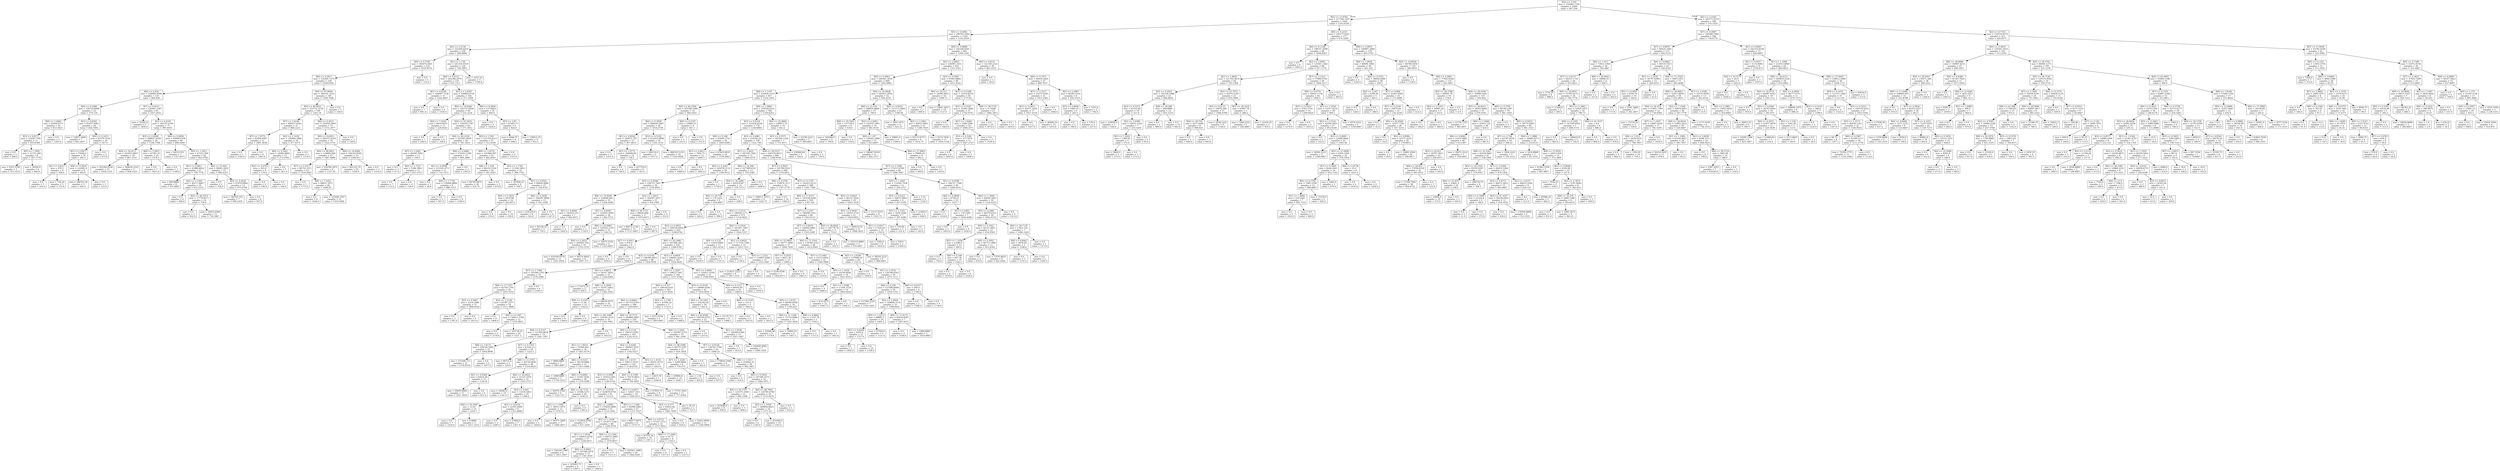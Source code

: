 digraph Tree {
node [shape=box] ;
0 [label="X[2] <= 3.105\nmse = 332682.7744\nsamples = 2000\nvalue = 997.204"] ;
1 [label="X[5] <= 13.9762\nmse = 317748.7437\nsamples = 1601\nvalue = 1103.6359"] ;
0 -> 1 [labeldistance=2.5, labelangle=45, headlabel="True"] ;
2 [label="X[3] <= 0.4492\nmse = 296765.1693\nsamples = 1324\nvalue = 1193.4539"] ;
1 -> 2 ;
3 [label="X[2] <= 2.2136\nmse = 332209.4416\nsamples = 359\nvalue = 908.8886"] ;
2 -> 3 ;
4 [label="X[0] <= 0.7545\nmse = 345074.3641\nsamples = 235\nvalue = 1018.9574"] ;
3 -> 4 ;
5 [label="X[0] <= 0.3617\nmse = 334385.7373\nsamples = 230\nvalue = 1038.6304"] ;
4 -> 5 ;
6 [label="X[6] <= 0.424\nmse = 238990.4508\nsamples = 125\nvalue = 894.928"] ;
5 -> 6 ;
7 [label="X[0] <= 0.1086\nmse = 120728.8668\nsamples = 42\nvalue = 574.119"] ;
6 -> 7 ;
8 [label="X[8] <= 1.9493\nmse = 91604.8711\nsamples = 16\nvalue = 813.5625"] ;
7 -> 8 ;
9 [label="X[3] <= 0.4177\nmse = 31938.7769\nsamples = 11\nvalue = 635.6364"] ;
8 -> 9 ;
10 [label="mse = 0.0\nsamples = 2\nvalue = 806.0"] ;
9 -> 10 ;
11 [label="X[5] <= 1.1902\nmse = 31153.284\nsamples = 9\nvalue = 597.7778"] ;
9 -> 11 ;
12 [label="mse = 4355.5556\nsamples = 3\nvalue = 513.3333"] ;
11 -> 12 ;
13 [label="mse = 39204.0\nsamples = 6\nvalue = 640.0"] ;
11 -> 13 ;
14 [label="mse = 0.0\nsamples = 5\nvalue = 1205.0"] ;
8 -> 14 ;
15 [label="X[1] <= 0.8242\nmse = 81657.4083\nsamples = 26\nvalue = 426.7692"] ;
7 -> 15 ;
16 [label="mse = 12857.3469\nsamples = 7\nvalue = 643.2857"] ;
15 -> 16 ;
17 [label="X[0] <= 0.3223\nmse = 83370.3158\nsamples = 19\nvalue = 347.0"] ;
15 -> 17 ;
18 [label="X[1] <= 0.9477\nmse = 75048.0\nsamples = 16\nvalue = 285.5"] ;
17 -> 18 ;
19 [label="X[1] <= 0.8317\nmse = 470.5\nsamples = 8\nvalue = 169.0"] ;
18 -> 19 ;
20 [label="mse = 0.0\nsamples = 3\nvalue = 163.0"] ;
19 -> 20 ;
21 [label="mse = 718.24\nsamples = 5\nvalue = 172.6"] ;
19 -> 21 ;
22 [label="X[8] <= 9.2918\nmse = 122481.0\nsamples = 8\nvalue = 402.0"] ;
18 -> 22 ;
23 [label="mse = 188703.36\nsamples = 5\nvalue = 454.2"] ;
22 -> 23 ;
24 [label="mse = 0.0\nsamples = 3\nvalue = 315.0"] ;
22 -> 24 ;
25 [label="mse = 0.0\nsamples = 3\nvalue = 675.0"] ;
17 -> 25 ;
26 [label="X[7] <= 0.0121\nmse = 220401.1587\nsamples = 83\nvalue = 1057.2651"] ;
6 -> 26 ;
27 [label="mse = 33282.0\nsamples = 6\nvalue = 1850.0"] ;
26 -> 27 ;
28 [label="X[3] <= 0.4355\nmse = 182197.6785\nsamples = 77\nvalue = 995.4935"] ;
26 -> 28 ;
29 [label="X[3] <= 0.4294\nmse = 289827.5038\nsamples = 28\nvalue = 1169.1786"] ;
28 -> 29 ;
30 [label="X[4] <= 50.4111\nmse = 341833.6667\nsamples = 18\nvalue = 997.3333"] ;
29 -> 30 ;
31 [label="mse = 291206.9156\nsamples = 15\nvalue = 1029.1333"] ;
30 -> 31 ;
32 [label="mse = 564630.2222\nsamples = 3\nvalue = 838.3333"] ;
30 -> 32 ;
33 [label="X[8] <= 5.2823\nmse = 47381.25\nsamples = 10\nvalue = 1478.5"] ;
29 -> 33 ;
34 [label="mse = 0.0\nsamples = 7\nvalue = 1621.0"] ;
33 -> 34 ;
35 [label="mse = 0.0\nsamples = 3\nvalue = 1146.0"] ;
33 -> 35 ;
36 [label="X[6] <= 0.4858\nmse = 93606.6339\nsamples = 49\nvalue = 896.2449"] ;
28 -> 36 ;
37 [label="mse = 44523.551\nsamples = 7\nvalue = 1317.8571"] ;
36 -> 37 ;
38 [label="X[5] <= 1.3013\nmse = 67223.309\nsamples = 42\nvalue = 825.9762"] ;
36 -> 38 ;
39 [label="X[1] <= 0.8811\nmse = 41890.6914\nsamples = 27\nvalue = 758.7778"] ;
38 -> 39 ;
40 [label="mse = 600.8889\nsamples = 9\nvalue = 931.6667"] ;
39 -> 40 ;
41 [label="X[2] <= 2.1305\nmse = 40117.6667\nsamples = 18\nvalue = 672.3333"] ;
39 -> 41 ;
42 [label="mse = 0.0\nsamples = 4\nvalue = 369.0"] ;
41 -> 42 ;
43 [label="X[4] <= 46.4553\nmse = 17779.8571\nsamples = 14\nvalue = 759.0"] ;
41 -> 43 ;
44 [label="mse = 0.0\nsamples = 2\nvalue = 932.0"] ;
43 -> 44 ;
45 [label="mse = 14923.6389\nsamples = 12\nvalue = 730.1667"] ;
43 -> 45 ;
46 [label="X[4] <= 51.602\nmse = 90063.2622\nsamples = 15\nvalue = 946.9333"] ;
38 -> 46 ;
47 [label="mse = 0.0\nsamples = 2\nvalue = 764.0"] ;
46 -> 47 ;
48 [label="X[3] <= 0.4426\nmse = 97978.6864\nsamples = 13\nvalue = 975.0769"] ;
46 -> 48 ;
49 [label="mse = 180705.551\nsamples = 7\nvalue = 999.1429"] ;
48 -> 49 ;
50 [label="mse = 0.0\nsamples = 6\nvalue = 947.0"] ;
48 -> 50 ;
51 [label="X[4] <= 97.8048\nmse = 394101.3319\nsamples = 105\nvalue = 1209.7048"] ;
5 -> 51 ;
52 [label="X[4] <= 89.4822\nmse = 353732.3139\nsamples = 100\nvalue = 1263.19"] ;
51 -> 52 ;
53 [label="X[7] <= 3.4149\nmse = 499227.6543\nsamples = 27\nvalue = 968.2222"] ;
52 -> 53 ;
54 [label="X[7] <= 1.9772\nmse = 83404.9587\nsamples = 11\nvalue = 1681.3636"] ;
53 -> 54 ;
55 [label="mse = 0.0\nsamples = 5\nvalue = 1365.0"] ;
54 -> 55 ;
56 [label="mse = 0.0\nsamples = 6\nvalue = 1945.0"] ;
54 -> 56 ;
57 [label="X[2] <= 2.1439\nmse = 195084.3086\nsamples = 16\nvalue = 477.9375"] ;
53 -> 57 ;
58 [label="X[0] <= 0.5441\nmse = 14084.6864\nsamples = 13\nvalue = 272.0769"] ;
57 -> 58 ;
59 [label="X[2] <= 2.0743\nmse = 363.0\nsamples = 8\nvalue = 179.0"] ;
58 -> 59 ;
60 [label="mse = 0.0\nsamples = 6\nvalue = 190.0"] ;
59 -> 60 ;
61 [label="mse = 0.0\nsamples = 2\nvalue = 146.0"] ;
59 -> 61 ;
62 [label="mse = 0.0\nsamples = 5\nvalue = 421.0"] ;
58 -> 62 ;
63 [label="mse = 0.0\nsamples = 3\nvalue = 1370.0"] ;
57 -> 63 ;
64 [label="X[6] <= 0.2023\nmse = 255836.3693\nsamples = 73\nvalue = 1372.2877"] ;
52 -> 64 ;
65 [label="X[0] <= 0.6203\nmse = 205275.0163\nsamples = 70\nvalue = 1422.5714"] ;
64 -> 65 ;
66 [label="X[4] <= 96.0451\nmse = 118609.569\nsamples = 47\nvalue = 1487.4894"] ;
65 -> 66 ;
67 [label="X[7] <= 2.2517\nmse = 96714.3515\nsamples = 43\nvalue = 1518.2093"] ;
66 -> 67 ;
68 [label="mse = 0.0\nsamples = 3\nvalue = 1775.0"] ;
67 -> 68 ;
69 [label="X[8] <= 1.5202\nmse = 98651.3975\nsamples = 40\nvalue = 1498.95"] ;
67 -> 69 ;
70 [label="mse = 0.0\nsamples = 9\nvalue = 1428.0"] ;
69 -> 70 ;
71 [label="mse = 125406.3767\nsamples = 31\nvalue = 1519.5484"] ;
69 -> 71 ;
72 [label="mse = 234780.1875\nsamples = 4\nvalue = 1157.25"] ;
66 -> 72 ;
73 [label="X[8] <= 16.8266\nmse = 356163.8185\nsamples = 23\nvalue = 1289.913"] ;
65 -> 73 ;
74 [label="mse = 401232.79\nsamples = 20\nvalue = 1256.9"] ;
73 -> 74 ;
75 [label="mse = 0.0\nsamples = 3\nvalue = 1510.0"] ;
73 -> 75 ;
76 [label="mse = 0.0\nsamples = 3\nvalue = 199.0"] ;
64 -> 76 ;
77 [label="mse = 0.0\nsamples = 5\nvalue = 140.0"] ;
51 -> 77 ;
78 [label="mse = 0.0\nsamples = 5\nvalue = 114.0"] ;
4 -> 78 ;
79 [label="X[1] <= 1.138\nmse = 241354.9318\nsamples = 124\nvalue = 700.2903"] ;
3 -> 79 ;
80 [label="X[6] <= 0.0151\nmse = 202186.2974\nsamples = 119\nvalue = 655.7311"] ;
79 -> 80 ;
81 [label="X[1] <= 0.9338\nmse = 108087.7156\nsamples = 15\nvalue = 1242.4667"] ;
80 -> 81 ;
82 [label="mse = 0.0\nsamples = 7\nvalue = 891.0"] ;
81 -> 82 ;
83 [label="mse = 0.0\nsamples = 8\nvalue = 1550.0"] ;
81 -> 83 ;
84 [label="X[1] <= 1.0207\nmse = 158944.0754\nsamples = 104\nvalue = 571.1058"] ;
80 -> 84 ;
85 [label="X[4] <= 14.6266\nmse = 145737.4926\nsamples = 94\nvalue = 531.2234"] ;
84 -> 85 ;
86 [label="X[4] <= 7.4182\nmse = 8619.6033\nsamples = 11\nvalue = 228.8182"] ;
85 -> 86 ;
87 [label="mse = 0.0\nsamples = 7\nvalue = 299.0"] ;
86 -> 87 ;
88 [label="mse = 0.0\nsamples = 4\nvalue = 106.0"] ;
86 -> 88 ;
89 [label="X[4] <= 93.3035\nmse = 150183.7767\nsamples = 83\nvalue = 571.3012"] ;
85 -> 89 ;
90 [label="X[4] <= 62.2126\nmse = 187941.6938\nsamples = 26\nvalue = 701.1923"] ;
89 -> 90 ;
91 [label="X[7] <= 3.2447\nmse = 48356.7692\nsamples = 13\nvalue = 538.0"] ;
90 -> 91 ;
92 [label="mse = 0.0\nsamples = 2\nvalue = 47.0"] ;
91 -> 92 ;
93 [label="X[2] <= 2.7227\nmse = 5346.3802\nsamples = 11\nvalue = 627.2727"] ;
91 -> 93 ;
94 [label="mse = 0.0\nsamples = 7\nvalue = 572.0"] ;
93 -> 94 ;
95 [label="mse = 0.0\nsamples = 4\nvalue = 724.0"] ;
93 -> 95 ;
96 [label="X[8] <= 4.0468\nmse = 274263.1598\nsamples = 13\nvalue = 864.3846"] ;
90 -> 96 ;
97 [label="X[1] <= 0.9598\nmse = 213165.4711\nsamples = 11\nvalue = 733.7273"] ;
96 -> 97 ;
98 [label="mse = 0.0\nsamples = 2\nvalue = 38.0"] ;
97 -> 98 ;
99 [label="X[8] <= 1.7738\nmse = 129068.8889\nsamples = 9\nvalue = 888.3333"] ;
97 -> 99 ;
100 [label="mse = 0.0\nsamples = 5\nvalue = 567.0"] ;
99 -> 100 ;
101 [label="mse = 0.0\nsamples = 4\nvalue = 1290.0"] ;
99 -> 101 ;
102 [label="mse = 0.0\nsamples = 2\nvalue = 1583.0"] ;
96 -> 102 ;
103 [label="X[5] <= 1.593\nmse = 121754.6113\nsamples = 57\nvalue = 512.0526"] ;
89 -> 103 ;
104 [label="X[8] <= 1.6174\nmse = 101884.997\nsamples = 55\nvalue = 482.8545"] ;
103 -> 104 ;
105 [label="X[8] <= 1.229\nmse = 66134.3316\nsamples = 24\nvalue = 591.4583"] ;
104 -> 105 ;
106 [label="mse = 60740.6875\nsamples = 20\nvalue = 535.75"] ;
105 -> 106 ;
107 [label="mse = 0.0\nsamples = 4\nvalue = 870.0"] ;
105 -> 107 ;
108 [label="X[5] <= 1.1763\nmse = 113361.9813\nsamples = 31\nvalue = 398.7742"] ;
104 -> 108 ;
109 [label="mse = 167690.25\nsamples = 4\nvalue = 700.5"] ;
108 -> 109 ;
110 [label="X[1] <= 0.9543\nmse = 89828.0686\nsamples = 27\nvalue = 354.0741"] ;
108 -> 110 ;
111 [label="X[0] <= 0.3033\nmse = 58.9796\nsamples = 14\nvalue = 263.8571"] ;
110 -> 111 ;
112 [label="mse = 0.0\nsamples = 4\nvalue = 276.0"] ;
111 -> 112 ;
113 [label="mse = 0.0\nsamples = 10\nvalue = 259.0"] ;
111 -> 113 ;
114 [label="X[6] <= 0.3958\nmse = 168297.8698\nsamples = 13\nvalue = 451.2308"] ;
110 -> 114 ;
115 [label="mse = 216320.0\nsamples = 9\nvalue = 542.0"] ;
114 -> 115 ;
116 [label="mse = 0.0\nsamples = 4\nvalue = 247.0"] ;
114 -> 116 ;
117 [label="mse = 0.0\nsamples = 2\nvalue = 1315.0"] ;
103 -> 117 ;
118 [label="X[6] <= 0.3958\nmse = 127588.6\nsamples = 10\nvalue = 946.0"] ;
84 -> 118 ;
119 [label="mse = 0.0\nsamples = 2\nvalue = 1426.0"] ;
118 -> 119 ;
120 [label="X[7] <= 3.85\nmse = 87485.75\nsamples = 8\nvalue = 826.0"] ;
118 -> 120 ;
121 [label="mse = 4446.75\nsamples = 4\nvalue = 698.5"] ;
120 -> 121 ;
122 [label="mse = 138012.25\nsamples = 4\nvalue = 953.5"] ;
120 -> 122 ;
123 [label="mse = 1632.16\nsamples = 5\nvalue = 1760.8"] ;
79 -> 123 ;
124 [label="X[0] <= 0.6808\nmse = 242246.6501\nsamples = 965\nvalue = 1299.3181"] ;
2 -> 124 ;
125 [label="X[2] <= 2.8003\nmse = 236991.1451\nsamples = 935\nvalue = 1315.2321"] ;
124 -> 125 ;
126 [label="X[0] <= 0.3843\nmse = 240381.1818\nsamples = 869\nvalue = 1292.6985"] ;
125 -> 126 ;
127 [label="X[8] <= 1.1197\nmse = 234936.2333\nsamples = 817\nvalue = 1314.1016"] ;
126 -> 127 ;
128 [label="X[4] <= 94.2594\nmse = 455580.3085\nsamples = 33\nvalue = 940.5455"] ;
127 -> 128 ;
129 [label="X[6] <= 0.3958\nmse = 468420.2687\nsamples = 29\nvalue = 1016.2759"] ;
128 -> 129 ;
130 [label="X[1] <= 0.8526\nmse = 244871.787\nsamples = 13\nvalue = 857.4615"] ;
129 -> 130 ;
131 [label="mse = 0.0\nsamples = 3\nvalue = 1255.0"] ;
130 -> 131 ;
132 [label="X[7] <= 1.0772\nmse = 256698.96\nsamples = 10\nvalue = 738.2"] ;
130 -> 132 ;
133 [label="mse = 0.0\nsamples = 4\nvalue = 728.0"] ;
132 -> 133 ;
134 [label="mse = 427716.0\nsamples = 6\nvalue = 745.0"] ;
132 -> 134 ;
135 [label="X[3] <= 0.5192\nmse = 612910.0898\nsamples = 16\nvalue = 1145.3125"] ;
129 -> 135 ;
136 [label="mse = 206116.0\nsamples = 2\nvalue = 1017.0"] ;
135 -> 136 ;
137 [label="mse = 668335.5153\nsamples = 14\nvalue = 1163.6429"] ;
135 -> 137 ;
138 [label="X[0] <= 0.2197\nmse = 19460.25\nsamples = 4\nvalue = 391.5"] ;
128 -> 138 ;
139 [label="mse = 0.0\nsamples = 2\nvalue = 252.0"] ;
138 -> 139 ;
140 [label="mse = 0.0\nsamples = 2\nvalue = 531.0"] ;
138 -> 140 ;
141 [label="X[6] <= 1.9845\nmse = 219528.0141\nsamples = 784\nvalue = 1329.8253"] ;
127 -> 141 ;
142 [label="X[3] <= 0.4534\nmse = 214256.8238\nsamples = 774\nvalue = 1338.6964"] ;
141 -> 142 ;
143 [label="X[0] <= 0.168\nmse = 63049.1752\nsamples = 36\nvalue = 1665.6389"] ;
142 -> 143 ;
144 [label="X[7] <= 0.9411\nmse = 7956.75\nsamples = 12\nvalue = 1840.5"] ;
143 -> 144 ;
145 [label="mse = 0.0\nsamples = 3\nvalue = 1686.0"] ;
144 -> 145 ;
146 [label="mse = 0.0\nsamples = 9\nvalue = 1892.0"] ;
144 -> 146 ;
147 [label="mse = 67663.0816\nsamples = 24\nvalue = 1578.2083"] ;
143 -> 147 ;
148 [label="X[3] <= 0.4861\nmse = 216164.24\nsamples = 738\nvalue = 1322.748"] ;
142 -> 148 ;
149 [label="X[7] <= 3.3633\nmse = 297185.7492\nsamples = 72\nvalue = 1080.5278"] ;
148 -> 149 ;
150 [label="X[0] <= 0.3267\nmse = 245076.2132\nsamples = 59\nvalue = 1190.9153"] ;
149 -> 150 ;
151 [label="X[3] <= 0.4596\nmse = 238751.7487\nsamples = 56\nvalue = 1159.4643"] ;
150 -> 151 ;
152 [label="X[8] <= 14.9584\nmse = 234646.062\nsamples = 35\nvalue = 1294.6286"] ;
151 -> 152 ;
153 [label="X[1] <= 0.8944\nmse = 145423.551\nsamples = 7\nvalue = 942.8571"] ;
152 -> 153 ;
154 [label="mse = 85538.16\nsamples = 5\nvalue = 759.2"] ;
153 -> 154 ;
155 [label="mse = 0.0\nsamples = 2\nvalue = 1402.0"] ;
153 -> 155 ;
156 [label="X[1] <= 0.8297\nmse = 218281.9592\nsamples = 28\nvalue = 1382.5714"] ;
152 -> 156 ;
157 [label="mse = 0.0\nsamples = 3\nvalue = 1718.0"] ;
156 -> 157 ;
158 [label="X[8] <= 24.9665\nmse = 229354.1376\nsamples = 25\nvalue = 1342.32"] ;
156 -> 158 ;
159 [label="X[0] <= 0.2033\nmse = 285682.554\nsamples = 19\nvalue = 1379.1579"] ;
158 -> 159 ;
160 [label="mse = 410169.0579\nsamples = 11\nvalue = 1293.1818"] ;
159 -> 160 ;
161 [label="mse = 90374.4844\nsamples = 8\nvalue = 1497.375"] ;
159 -> 161 ;
162 [label="mse = 33075.5556\nsamples = 6\nvalue = 1225.6667"] ;
158 -> 162 ;
163 [label="X[2] <= 2.2415\nmse = 164397.2971\nsamples = 21\nvalue = 934.1905"] ;
151 -> 163 ;
164 [label="X[4] <= 56.1572\nmse = 98026.699\nsamples = 17\nvalue = 1075.6471"] ;
163 -> 164 ;
165 [label="mse = 88272.1156\nsamples = 15\nvalue = 1127.4667"] ;
164 -> 165 ;
166 [label="mse = 0.0\nsamples = 2\nvalue = 687.0"] ;
164 -> 166 ;
167 [label="mse = 0.0\nsamples = 4\nvalue = 333.0"] ;
163 -> 167 ;
168 [label="mse = 0.0\nsamples = 3\nvalue = 1778.0"] ;
150 -> 168 ;
169 [label="X[8] <= 34.299\nmse = 227389.6331\nsamples = 13\nvalue = 579.5385"] ;
149 -> 169 ;
170 [label="X[4] <= 36.3208\nmse = 6619.8347\nsamples = 11\nvalue = 378.7273"] ;
169 -> 170 ;
171 [label="X[4] <= 28.754\nmse = 174.2222\nsamples = 9\nvalue = 416.6667"] ;
170 -> 171 ;
172 [label="mse = 0.0\nsamples = 6\nvalue = 426.0"] ;
171 -> 172 ;
173 [label="mse = 0.0\nsamples = 3\nvalue = 398.0"] ;
171 -> 173 ;
174 [label="mse = 0.0\nsamples = 2\nvalue = 208.0"] ;
170 -> 174 ;
175 [label="mse = 0.0\nsamples = 2\nvalue = 1684.0"] ;
169 -> 175 ;
176 [label="X[8] <= 30.5237\nmse = 200376.6833\nsamples = 666\nvalue = 1348.9339"] ;
148 -> 176 ;
177 [label="X[7] <= 0.0027\nmse = 195700.9322\nsamples = 606\nvalue = 1374.6931"] ;
176 -> 177 ;
178 [label="X[6] <= 0.5795\nmse = 118970.3117\nsamples = 18\nvalue = 1797.2778"] ;
177 -> 178 ;
179 [label="mse = 108015.1875\nsamples = 4\nvalue = 1220.75"] ;
178 -> 179 ;
180 [label="mse = 0.0\nsamples = 14\nvalue = 1962.0"] ;
178 -> 180 ;
181 [label="X[7] <= 4.1375\nmse = 192415.8133\nsamples = 588\nvalue = 1361.7568"] ;
177 -> 181 ;
182 [label="X[8] <= 17.6271\nmse = 193194.0206\nsamples = 559\nvalue = 1347.161"] ;
181 -> 182 ;
183 [label="X[2] <= 2.2114\nmse = 190264.1171\nsamples = 471\nvalue = 1318.0425"] ;
182 -> 183 ;
184 [label="X[3] <= 0.4953\nmse = 189536.0449\nsamples = 443\nvalue = 1298.6704"] ;
183 -> 184 ;
185 [label="X[7] <= 0.9411\nmse = 676.0\nsamples = 8\nvalue = 1842.0"] ;
184 -> 185 ;
186 [label="mse = 0.0\nsamples = 4\nvalue = 1816.0"] ;
185 -> 186 ;
187 [label="mse = 0.0\nsamples = 4\nvalue = 1868.0"] ;
185 -> 187 ;
188 [label="X[4] <= 30.2496\nmse = 187480.393\nsamples = 435\nvalue = 1288.6782"] ;
184 -> 188 ;
189 [label="X[3] <= 0.5195\nmse = 106396.4833\nsamples = 68\nvalue = 1459.9559"] ;
188 -> 189 ;
190 [label="X[7] <= 1.7584\nmse = 107040.1763\nsamples = 35\nvalue = 1576.2286"] ;
189 -> 190 ;
191 [label="X[8] <= 17.1537\nmse = 92705.1795\nsamples = 29\nvalue = 1655.3103"] ;
190 -> 191 ;
192 [label="X[3] <= 0.5047\nmse = 2214.1488\nsamples = 11\nvalue = 1890.8182"] ;
191 -> 192 ;
193 [label="mse = 0.0\nsamples = 2\nvalue = 1791.0"] ;
192 -> 193 ;
194 [label="mse = 0.0\nsamples = 9\nvalue = 1913.0"] ;
192 -> 194 ;
195 [label="X[2] <= 2.1128\nmse = 93397.2377\nsamples = 18\nvalue = 1511.3889"] ;
191 -> 195 ;
196 [label="mse = 0.0\nsamples = 6\nvalue = 1464.0"] ;
195 -> 196 ;
197 [label="X[0] <= 0.1367\nmse = 138411.5764\nsamples = 12\nvalue = 1535.0833"] ;
195 -> 197 ;
198 [label="mse = 0.0\nsamples = 2\nvalue = 1574.0"] ;
197 -> 198 ;
199 [label="mse = 165730.41\nsamples = 10\nvalue = 1527.3"] ;
197 -> 199 ;
200 [label="mse = 0.0\nsamples = 6\nvalue = 1194.0"] ;
190 -> 200 ;
201 [label="X[1] <= 0.8673\nmse = 76167.3829\nsamples = 33\nvalue = 1336.6364"] ;
189 -> 201 ;
202 [label="mse = 173472.25\nsamples = 2\nvalue = 629.5"] ;
201 -> 202 ;
203 [label="X[6] <= 0.3958\nmse = 35547.5463\nsamples = 31\nvalue = 1382.2581"] ;
201 -> 203 ;
204 [label="X[0] <= 0.2187\nmse = 15.36\nsamples = 15\nvalue = 1342.8"] ;
203 -> 204 ;
205 [label="mse = 0.0\nsamples = 9\nvalue = 1346.0"] ;
204 -> 205 ;
206 [label="mse = 0.0\nsamples = 6\nvalue = 1338.0"] ;
204 -> 206 ;
207 [label="mse = 66030.9375\nsamples = 16\nvalue = 1419.25"] ;
203 -> 207 ;
208 [label="X[3] <= 0.6654\nmse = 196061.4163\nsamples = 367\nvalue = 1256.9428"] ;
188 -> 208 ;
209 [label="X[5] <= 2.3287\nmse = 196227.005\nsamples = 344\nvalue = 1237.4186"] ;
208 -> 209 ;
210 [label="X[0] <= 0.327\nmse = 199144.0161\nsamples = 303\nvalue = 1213.4026"] ;
209 -> 210 ;
211 [label="X[6] <= 0.0844\nmse = 197155.6765\nsamples = 298\nvalue = 1204.6913"] ;
210 -> 211 ;
212 [label="X[4] <= 84.3389\nmse = 150183.3314\nsamples = 78\nvalue = 1324.7692"] ;
211 -> 212 ;
213 [label="X[8] <= 6.5127\nmse = 131585.8638\nsamples = 73\nvalue = 1281.7397"] ;
212 -> 213 ;
214 [label="X[8] <= 3.8172\nmse = 258328.5482\nsamples = 23\nvalue = 1404.8696"] ;
213 -> 214 ;
215 [label="mse = 275206.712\nsamples = 21\nvalue = 1378.9524"] ;
214 -> 215 ;
216 [label="mse = 0.0\nsamples = 2\nvalue = 1677.0"] ;
214 -> 216 ;
217 [label="X[7] <= 0.7353\nmse = 63102.13\nsamples = 50\nvalue = 1225.1"] ;
213 -> 217 ;
218 [label="mse = 96721.0\nsamples = 2\nvalue = 530.0"] ;
217 -> 218 ;
219 [label="X[8] <= 11.3755\nmse = 40730.6836\nsamples = 48\nvalue = 1254.0625"] ;
217 -> 219 ;
220 [label="X[1] <= 0.9569\nmse = 62414.56\nsamples = 15\nvalue = 1145.8"] ;
219 -> 220 ;
221 [label="mse = 29859.9669\nsamples = 11\nvalue = 1267.1818"] ;
220 -> 221 ;
222 [label="mse = 0.0\nsamples = 4\nvalue = 812.0"] ;
220 -> 222 ;
223 [label="X[4] <= 42.6422\nmse = 23125.1074\nsamples = 33\nvalue = 1303.2727"] ;
219 -> 223 ;
224 [label="mse = 16848.0\nsamples = 14\nvalue = 1191.0"] ;
223 -> 224 ;
225 [label="X[3] <= 0.601\nmse = 11618.5263\nsamples = 19\nvalue = 1386.0"] ;
223 -> 225 ;
226 [label="X[8] <= 16.5087\nmse = 12.61\nsamples = 10\nvalue = 1416.7"] ;
225 -> 226 ;
227 [label="mse = 0.0\nsamples = 7\nvalue = 1419.0"] ;
226 -> 227 ;
228 [label="mse = 0.8889\nsamples = 3\nvalue = 1411.3333"] ;
226 -> 228 ;
229 [label="X[1] <= 0.9154\nmse = 22303.2099\nsamples = 9\nvalue = 1351.8889"] ;
225 -> 229 ;
230 [label="mse = 0.0\nsamples = 2\nvalue = 1299.0"] ;
229 -> 230 ;
231 [label="mse = 27648.0\nsamples = 7\nvalue = 1367.0"] ;
229 -> 231 ;
232 [label="mse = 0.0\nsamples = 5\nvalue = 1953.0"] ;
212 -> 232 ;
233 [label="X[4] <= 34.5731\nmse = 206884.9497\nsamples = 220\nvalue = 1162.1182"] ;
211 -> 233 ;
234 [label="X[0] <= 0.1118\nmse = 184515.9392\nsamples = 165\nvalue = 1222.4121"] ;
233 -> 234 ;
235 [label="X[1] <= 1.0614\nmse = 70384.942\nsamples = 34\nvalue = 1451.6176"] ;
234 -> 235 ;
236 [label="mse = 8888.8889\nsamples = 3\nvalue = 1865.6667"] ;
235 -> 236 ;
237 [label="X[6] <= 0.5214\nmse = 58139.9896\nsamples = 31\nvalue = 1411.5484"] ;
235 -> 237 ;
238 [label="mse = 1088.8889\nsamples = 3\nvalue = 1739.3333"] ;
237 -> 238 ;
239 [label="X[8] <= 9.6802\nmse = 51507.4592\nsamples = 28\nvalue = 1376.4286"] ;
237 -> 239 ;
240 [label="mse = 82976.3594\nsamples = 8\nvalue = 1222.125"] ;
239 -> 240 ;
241 [label="X[4] <= 30.7135\nmse = 25586.5275\nsamples = 20\nvalue = 1438.15"] ;
239 -> 241 ;
242 [label="X[1] <= 1.1049\nmse = 39015.1875\nsamples = 12\nvalue = 1476.25"] ;
241 -> 242 ;
243 [label="mse = 0.0\nsamples = 5\nvalue = 1458.0"] ;
242 -> 243 ;
244 [label="mse = 66475.3469\nsamples = 7\nvalue = 1489.2857"] ;
242 -> 244 ;
245 [label="mse = 0.0\nsamples = 8\nvalue = 1381.0"] ;
241 -> 245 ;
246 [label="X[3] <= 0.6265\nmse = 196963.7652\nsamples = 131\nvalue = 1162.9237"] ;
234 -> 246 ;
247 [label="X[5] <= 1.4153\nmse = 198111.0535\nsamples = 116\nvalue = 1126.6552"] ;
246 -> 247 ;
248 [label="X[3] <= 0.5494\nmse = 193522.685\nsamples = 101\nvalue = 1180.4752"] ;
247 -> 248 ;
249 [label="X[7] <= 0.0374\nmse = 220839.9756\nsamples = 82\nvalue = 1212.0"] ;
248 -> 249 ;
250 [label="X[2] <= 2.0993\nmse = 279426.0608\nsamples = 55\nvalue = 1133.1091"] ;
249 -> 250 ;
251 [label="mse = 223824.9796\nsamples = 7\nvalue = 671.1429"] ;
250 -> 251 ;
252 [label="X[5] <= 1.1939\nmse = 251873.1246\nsamples = 48\nvalue = 1200.4792"] ;
250 -> 252 ;
253 [label="X[1] <= 1.0534\nmse = 169415.8754\nsamples = 17\nvalue = 1436.6471"] ;
252 -> 253 ;
254 [label="mse = 126140.1389\nsamples = 6\nvalue = 1611.1667"] ;
253 -> 254 ;
255 [label="X[6] <= 0.6062\nmse = 167346.2479\nsamples = 11\nvalue = 1341.4545"] ;
253 -> 255 ;
256 [label="mse = 225093.75\nsamples = 8\nvalue = 1304.5"] ;
255 -> 256 ;
257 [label="mse = 0.0\nsamples = 3\nvalue = 1440.0"] ;
255 -> 257 ;
258 [label="X[8] <= 11.1244\nmse = 249731.9667\nsamples = 31\nvalue = 1070.9677"] ;
252 -> 258 ;
259 [label="mse = 0.0\nsamples = 5\nvalue = 1211.0"] ;
258 -> 259 ;
260 [label="mse = 293261.1908\nsamples = 26\nvalue = 1044.0385"] ;
258 -> 260 ;
261 [label="X[5] <= 1.1568\nmse = 62994.2085\nsamples = 27\nvalue = 1372.7037"] ;
249 -> 261 ;
262 [label="mse = 48577.6875\nsamples = 4\nvalue = 1574.75"] ;
261 -> 262 ;
263 [label="X[6] <= 0.6722\nmse = 57167.1153\nsamples = 23\nvalue = 1337.5652"] ;
261 -> 263 ;
264 [label="mse = 87379.36\nsamples = 15\nvalue = 1347.2"] ;
263 -> 264 ;
265 [label="X[8] <= 17.2895\nmse = 18.75\nsamples = 8\nvalue = 1319.5"] ;
263 -> 265 ;
266 [label="mse = 0.0\nsamples = 6\nvalue = 1317.0"] ;
265 -> 266 ;
267 [label="mse = 0.0\nsamples = 2\nvalue = 1327.0"] ;
265 -> 267 ;
268 [label="X[1] <= 0.9471\nmse = 52827.1911\nsamples = 19\nvalue = 1044.4211"] ;
248 -> 268 ;
269 [label="X[3] <= 0.577\nmse = 45832.09\nsamples = 17\nvalue = 1081.7059"] ;
268 -> 269 ;
270 [label="mse = 0.0\nsamples = 6\nvalue = 938.0"] ;
269 -> 270 ;
271 [label="mse = 53422.8099\nsamples = 11\nvalue = 1160.0909"] ;
269 -> 271 ;
272 [label="mse = 30.25\nsamples = 2\nvalue = 727.5"] ;
268 -> 272 ;
273 [label="X[0] <= 0.1398\nmse = 78176.8622\nsamples = 15\nvalue = 764.2667"] ;
247 -> 273 ;
274 [label="mse = 67950.75\nsamples = 4\nvalue = 892.5"] ;
273 -> 274 ;
275 [label="mse = 73741.5041\nsamples = 11\nvalue = 717.6364"] ;
273 -> 275 ;
276 [label="X[5] <= 1.4153\nmse = 99251.9733\nsamples = 15\nvalue = 1443.4"] ;
246 -> 276 ;
277 [label="mse = 12633.76\nsamples = 5\nvalue = 1040.8"] ;
276 -> 277 ;
278 [label="mse = 20996.01\nsamples = 10\nvalue = 1644.7"] ;
276 -> 278 ;
279 [label="X[8] <= 2.1952\nmse = 230367.6714\nsamples = 55\nvalue = 981.2364"] ;
233 -> 279 ;
280 [label="X[4] <= 96.2589\nmse = 49775.2397\nsamples = 11\nvalue = 629.1818"] ;
279 -> 280 ;
281 [label="X[7] <= 1.2228\nmse = 6289.9844\nsamples = 8\nvalue = 759.375"] ;
280 -> 281 ;
282 [label="mse = 2.56\nsamples = 5\nvalue = 820.8"] ;
281 -> 282 ;
283 [label="mse = 0.0\nsamples = 3\nvalue = 657.0"] ;
281 -> 283 ;
284 [label="mse = 0.0\nsamples = 3\nvalue = 282.0"] ;
280 -> 284 ;
285 [label="X[7] <= 0.0128\nmse = 236783.7784\nsamples = 44\nvalue = 1069.25"] ;
279 -> 285 ;
286 [label="mse = 178920.1094\nsamples = 8\nvalue = 1416.125"] ;
285 -> 286 ;
287 [label="X[8] <= 3.3511\nmse = 216962.25\nsamples = 36\nvalue = 992.1667"] ;
285 -> 287 ;
288 [label="mse = 0.0\nsamples = 4\nvalue = 416.0"] ;
287 -> 288 ;
289 [label="X[6] <= 0.5054\nmse = 197399.5273\nsamples = 32\nvalue = 1064.1875"] ;
287 -> 289 ;
290 [label="X[4] <= 54.2707\nmse = 125375.1006\nsamples = 13\nvalue = 962.2308"] ;
289 -> 290 ;
291 [label="mse = 203688.0\nsamples = 8\nvalue = 958.0"] ;
290 -> 291 ;
292 [label="mse = 0.0\nsamples = 5\nvalue = 969.0"] ;
290 -> 292 ;
293 [label="X[4] <= 96.7843\nmse = 234700.4709\nsamples = 19\nvalue = 1133.9474"] ;
289 -> 293 ;
294 [label="X[5] <= 1.1939\nmse = 269894.0625\nsamples = 16\nvalue = 1171.25"] ;
293 -> 294 ;
295 [label="mse = 0.0\nsamples = 6\nvalue = 1185.0"] ;
294 -> 295 ;
296 [label="mse = 431649.0\nsamples = 10\nvalue = 1163.0"] ;
294 -> 296 ;
297 [label="mse = 0.0\nsamples = 3\nvalue = 935.0"] ;
293 -> 297 ;
298 [label="X[5] <= 1.1781\nmse = 43560.24\nsamples = 5\nvalue = 1732.6"] ;
210 -> 298 ;
299 [label="mse = 6123.5556\nsamples = 3\nvalue = 1895.6667"] ;
298 -> 299 ;
300 [label="mse = 0.0\nsamples = 2\nvalue = 1488.0"] ;
298 -> 300 ;
301 [label="X[3] <= 0.5539\nmse = 138906.6246\nsamples = 41\nvalue = 1414.9024"] ;
209 -> 301 ;
302 [label="X[5] <= 10.3201\nmse = 102242.04\nsamples = 30\nvalue = 1261.6"] ;
301 -> 302 ;
303 [label="X[4] <= 62.8566\nmse = 106556.0579\nsamples = 22\nvalue = 1176.1818"] ;
302 -> 303 ;
304 [label="mse = 0.0\nsamples = 10\nvalue = 1355.0"] ;
303 -> 304 ;
305 [label="X[1] <= 1.0538\nmse = 146500.6389\nsamples = 12\nvalue = 1027.1667"] ;
303 -> 305 ;
306 [label="mse = 0.0\nsamples = 5\nvalue = 953.0"] ;
305 -> 306 ;
307 [label="mse = 244408.4082\nsamples = 7\nvalue = 1080.1429"] ;
305 -> 307 ;
308 [label="mse = 15135.75\nsamples = 8\nvalue = 1496.5"] ;
302 -> 308 ;
309 [label="mse = 0.0\nsamples = 11\nvalue = 1833.0"] ;
301 -> 309 ;
310 [label="X[3] <= 0.6961\nmse = 102611.4329\nsamples = 23\nvalue = 1548.9565"] ;
208 -> 310 ;
311 [label="X[0] <= 0.1317\nmse = 86544.99\nsamples = 20\nvalue = 1484.9"] ;
310 -> 311 ;
312 [label="X[0] <= 0.1118\nmse = 121.0\nsamples = 4\nvalue = 1842.0"] ;
311 -> 312 ;
313 [label="mse = 0.0\nsamples = 2\nvalue = 1853.0"] ;
312 -> 313 ;
314 [label="mse = 0.0\nsamples = 2\nvalue = 1831.0"] ;
312 -> 314 ;
315 [label="X[5] <= 1.4153\nmse = 68300.8594\nsamples = 16\nvalue = 1395.625"] ;
311 -> 315 ;
316 [label="X[8] <= 11.1244\nmse = 75714.0496\nsamples = 11\nvalue = 1325.3636"] ;
315 -> 316 ;
317 [label="mse = 42600.96\nsamples = 5\nvalue = 1178.8"] ;
316 -> 317 ;
318 [label="mse = 70490.25\nsamples = 6\nvalue = 1447.5"] ;
316 -> 318 ;
319 [label="X[8] <= 9.6802\nmse = 17237.76\nsamples = 5\nvalue = 1550.2"] ;
315 -> 319 ;
320 [label="mse = 0.0\nsamples = 2\nvalue = 1711.0"] ;
319 -> 320 ;
321 [label="mse = 0.0\nsamples = 3\nvalue = 1443.0"] ;
319 -> 321 ;
322 [label="mse = 0.0\nsamples = 3\nvalue = 1976.0"] ;
310 -> 322 ;
323 [label="X[0] <= 0.1818\nmse = 101907.7487\nsamples = 28\nvalue = 1624.5357"] ;
183 -> 323 ;
324 [label="X[0] <= 0.122\nmse = 11810.6982\nsamples = 13\nvalue = 1821.6154"] ;
323 -> 324 ;
325 [label="mse = 0.0\nsamples = 6\nvalue = 1939.0"] ;
324 -> 325 ;
326 [label="mse = 0.0\nsamples = 7\nvalue = 1721.0"] ;
324 -> 326 ;
327 [label="X[1] <= 0.9022\nmse = 117156.7289\nsamples = 15\nvalue = 1453.7333"] ;
323 -> 327 ;
328 [label="mse = 0.0\nsamples = 3\nvalue = 1136.0"] ;
327 -> 328 ;
329 [label="X[5] <= 1.1216\nmse = 114897.6389\nsamples = 12\nvalue = 1533.1667"] ;
327 -> 329 ;
330 [label="mse = 215627.2222\nsamples = 6\nvalue = 1617.3333"] ;
329 -> 330 ;
331 [label="mse = 0.0\nsamples = 6\nvalue = 1449.0"] ;
329 -> 331 ;
332 [label="X[7] <= 3.2197\nmse = 180048.1931\nsamples = 88\nvalue = 1503.0114"] ;
182 -> 332 ;
333 [label="X[7] <= 0.8979\nmse = 140042.0801\nsamples = 83\nvalue = 1550.2289"] ;
332 -> 333 ;
334 [label="X[8] <= 22.9495\nmse = 54177.3046\nsamples = 37\nvalue = 1694.7838"] ;
333 -> 334 ;
335 [label="X[7] <= 0.5035\nmse = 8627.36\nsamples = 15\nvalue = 1909.2"] ;
334 -> 335 ;
336 [label="mse = 5148.9796\nsamples = 7\nvalue = 1824.8571"] ;
335 -> 336 ;
337 [label="mse = 0.0\nsamples = 8\nvalue = 1983.0"] ;
335 -> 337 ;
338 [label="X[7] <= 0.1465\nmse = 32515.6054\nsamples = 22\nvalue = 1548.5909"] ;
334 -> 338 ;
339 [label="mse = 0.0\nsamples = 4\nvalue = 1219.0"] ;
338 -> 339 ;
340 [label="X[5] <= 1.1939\nmse = 10236.8056\nsamples = 18\nvalue = 1621.8333"] ;
338 -> 340 ;
341 [label="mse = 0.0\nsamples = 4\nvalue = 1689.0"] ;
340 -> 341 ;
342 [label="X[1] <= 1.0396\nmse = 11504.3724\nsamples = 14\nvalue = 1602.6429"] ;
340 -> 342 ;
343 [label="mse = 414.1875\nsamples = 12\nvalue = 1645.75"] ;
342 -> 343 ;
344 [label="mse = 0.0\nsamples = 2\nvalue = 1344.0"] ;
342 -> 344 ;
345 [label="X[4] <= 71.3524\nmse = 178780.2155\nsamples = 46\nvalue = 1433.9565"] ;
333 -> 345 ;
346 [label="X[2] <= 2.0249\nmse = 137968.54\nsamples = 40\nvalue = 1521.6"] ;
345 -> 346 ;
347 [label="mse = 0.0\nsamples = 4\nvalue = 1958.0"] ;
346 -> 347 ;
348 [label="X[1] <= 1.0531\nmse = 129786.6543\nsamples = 36\nvalue = 1473.1111"] ;
346 -> 348 ;
349 [label="X[6] <= 0.229\nmse = 137568.6489\nsamples = 30\nvalue = 1418.1333"] ;
348 -> 349 ;
350 [label="mse = 117360.1224\nsamples = 7\nvalue = 1120.1429"] ;
349 -> 350 ;
351 [label="X[2] <= 2.0924\nmse = 108468.3176\nsamples = 23\nvalue = 1508.8261"] ;
349 -> 351 ;
352 [label="X[5] <= 1.4153\nmse = 88885.5\nsamples = 16\nvalue = 1605.5"] ;
351 -> 352 ;
353 [label="X[1] <= 0.8506\nmse = 4205.0\nsamples = 12\nvalue = 1757.0"] ;
352 -> 353 ;
354 [label="mse = 0.0\nsamples = 2\nvalue = 1902.0"] ;
353 -> 354 ;
355 [label="mse = 0.0\nsamples = 10\nvalue = 1728.0"] ;
353 -> 355 ;
356 [label="mse = 67500.0\nsamples = 4\nvalue = 1151.0"] ;
352 -> 356 ;
357 [label="X[4] <= 17.9173\nmse = 83039.8367\nsamples = 7\nvalue = 1287.8571"] ;
351 -> 357 ;
358 [label="mse = 0.0\nsamples = 4\nvalue = 1039.0"] ;
357 -> 358 ;
359 [label="mse = 1088.8889\nsamples = 3\nvalue = 1619.6667"] ;
357 -> 359 ;
360 [label="X[6] <= 0.0157\nmse = 200.0\nsamples = 6\nvalue = 1748.0"] ;
348 -> 360 ;
361 [label="mse = 0.0\nsamples = 2\nvalue = 1768.0"] ;
360 -> 361 ;
362 [label="mse = 0.0\nsamples = 4\nvalue = 1738.0"] ;
360 -> 362 ;
363 [label="mse = 58254.2222\nsamples = 6\nvalue = 849.6667"] ;
345 -> 363 ;
364 [label="X[4] <= 28.8928\nmse = 192779.76\nsamples = 5\nvalue = 719.2"] ;
332 -> 364 ;
365 [label="mse = 0.0\nsamples = 2\nvalue = 342.0"] ;
364 -> 365 ;
366 [label="mse = 163210.8889\nsamples = 3\nvalue = 970.6667"] ;
364 -> 366 ;
367 [label="X[3] <= 0.6419\nmse = 94152.7824\nsamples = 29\nvalue = 1643.1034"] ;
181 -> 367 ;
368 [label="X[3] <= 0.5639\nmse = 14010.3719\nsamples = 21\nvalue = 1818.0952"] ;
367 -> 368 ;
369 [label="mse = 5656.6116\nsamples = 11\nvalue = 1868.5455"] ;
368 -> 369 ;
370 [label="X[1] <= 0.8317\nmse = 17320.04\nsamples = 10\nvalue = 1762.6"] ;
368 -> 370 ;
371 [label="mse = 7260.0\nsamples = 8\nvalue = 1816.0"] ;
370 -> 371 ;
372 [label="mse = 529.0\nsamples = 2\nvalue = 1549.0"] ;
370 -> 372 ;
373 [label="mse = 13137.9375\nsamples = 8\nvalue = 1183.75"] ;
367 -> 373 ;
374 [label="X[7] <= 2.1298\nmse = 173213.0789\nsamples = 60\nvalue = 1088.7667"] ;
176 -> 374 ;
375 [label="X[5] <= 1.3445\nmse = 114302.7438\nsamples = 11\nvalue = 550.2727"] ;
374 -> 375 ;
376 [label="X[3] <= 0.5223\nmse = 56875.5802\nsamples = 9\nvalue = 427.5556"] ;
375 -> 376 ;
377 [label="X[1] <= 1.1142\nmse = 1930.2449\nsamples = 7\nvalue = 307.4286"] ;
376 -> 377 ;
378 [label="mse = 519.84\nsamples = 5\nvalue = 332.4"] ;
377 -> 378 ;
379 [label="mse = 0.0\nsamples = 2\nvalue = 245.0"] ;
377 -> 379 ;
380 [label="mse = 21904.0\nsamples = 2\nvalue = 848.0"] ;
376 -> 380 ;
381 [label="mse = 2.25\nsamples = 2\nvalue = 1102.5"] ;
375 -> 381 ;
382 [label="X[1] <= 0.9788\nmse = 106727.7368\nsamples = 49\nvalue = 1209.6531"] ;
374 -> 382 ;
383 [label="X[6] <= 0.4858\nmse = 8730.21\nsamples = 10\nvalue = 1557.7"] ;
382 -> 383 ;
384 [label="mse = 0.0\nsamples = 3\nvalue = 1416.0"] ;
383 -> 384 ;
385 [label="X[1] <= 0.893\nmse = 178.5306\nsamples = 7\nvalue = 1618.4286"] ;
383 -> 385 ;
386 [label="mse = 0.0\nsamples = 3\nvalue = 1603.0"] ;
385 -> 386 ;
387 [label="mse = 0.0\nsamples = 4\nvalue = 1630.0"] ;
385 -> 387 ;
388 [label="X[6] <= 1.3094\nmse = 92830.3445\nsamples = 39\nvalue = 1120.4103"] ;
382 -> 388 ;
389 [label="X[5] <= 6.2981\nmse = 60570.0322\nsamples = 30\nvalue = 1002.6333"] ;
388 -> 389 ;
390 [label="X[0] <= 0.1951\nmse = 42121.0851\nsamples = 23\nvalue = 916.9565"] ;
389 -> 390 ;
391 [label="X[5] <= 1.1038\nmse = 12289.0\nsamples = 12\nvalue = 995.0"] ;
390 -> 391 ;
392 [label="mse = 0.0\nsamples = 2\nvalue = 754.0"] ;
391 -> 392 ;
393 [label="X[0] <= 0.168\nmse = 807.36\nsamples = 10\nvalue = 1043.2"] ;
391 -> 393 ;
394 [label="mse = 0.0\nsamples = 4\nvalue = 1078.0"] ;
393 -> 394 ;
395 [label="mse = 0.0\nsamples = 6\nvalue = 1020.0"] ;
393 -> 395 ;
396 [label="X[0] <= 0.2852\nmse = 60772.1488\nsamples = 11\nvalue = 831.8182"] ;
390 -> 396 ;
397 [label="mse = 0.0\nsamples = 2\nvalue = 874.0"] ;
396 -> 397 ;
398 [label="mse = 73793.8025\nsamples = 9\nvalue = 822.4444"] ;
396 -> 398 ;
399 [label="X[4] <= 30.7135\nmse = 17821.551\nsamples = 7\nvalue = 1284.1429"] ;
389 -> 399 ;
400 [label="X[6] <= 0.6062\nmse = 4976.64\nsamples = 5\nvalue = 1208.6"] ;
399 -> 400 ;
401 [label="mse = 0.0\nsamples = 3\nvalue = 1151.0"] ;
400 -> 401 ;
402 [label="mse = 0.0\nsamples = 2\nvalue = 1295.0"] ;
400 -> 402 ;
403 [label="mse = 0.0\nsamples = 2\nvalue = 1473.0"] ;
399 -> 403 ;
404 [label="mse = 0.0\nsamples = 9\nvalue = 1513.0"] ;
388 -> 404 ;
405 [label="X[4] <= 22.9684\nmse = 149972.76\nsamples = 10\nvalue = 643.2"] ;
141 -> 405 ;
406 [label="X[3] <= 0.5571\nmse = 165382.1224\nsamples = 7\nvalue = 751.8571"] ;
405 -> 406 ;
407 [label="mse = 230966.64\nsamples = 5\nvalue = 764.6"] ;
406 -> 407 ;
408 [label="mse = 0.0\nsamples = 2\nvalue = 720.0"] ;
406 -> 408 ;
409 [label="mse = 22190.2222\nsamples = 3\nvalue = 389.6667"] ;
405 -> 409 ;
410 [label="X[4] <= 35.4828\nmse = 205651.2056\nsamples = 52\nvalue = 956.4231"] ;
126 -> 410 ;
411 [label="X[8] <= 23.145\nmse = 188824.8889\nsamples = 27\nvalue = 749.0"] ;
410 -> 411 ;
412 [label="X[8] <= 19.7265\nmse = 157759.0\nsamples = 8\nvalue = 434.0"] ;
411 -> 412 ;
413 [label="mse = 164268.0\nsamples = 4\nvalue = 709.0"] ;
412 -> 413 ;
414 [label="mse = 0.0\nsamples = 4\nvalue = 159.0"] ;
412 -> 414 ;
415 [label="X[2] <= 2.2083\nmse = 142535.1801\nsamples = 19\nvalue = 881.6316"] ;
411 -> 415 ;
416 [label="X[6] <= 1.87\nmse = 159283.2889\nsamples = 15\nvalue = 823.6667"] ;
415 -> 416 ;
417 [label="mse = 186467.6529\nsamples = 11\nvalue = 802.2727"] ;
416 -> 417 ;
418 [label="X[8] <= 27.0963\nmse = 79806.25\nsamples = 4\nvalue = 882.5"] ;
416 -> 418 ;
419 [label="mse = 0.0\nsamples = 2\nvalue = 600.0"] ;
418 -> 419 ;
420 [label="mse = 0.0\nsamples = 2\nvalue = 1165.0"] ;
418 -> 420 ;
421 [label="mse = 19881.0\nsamples = 4\nvalue = 1099.0"] ;
415 -> 421 ;
422 [label="X[0] <= 0.5433\nmse = 127173.7664\nsamples = 25\nvalue = 1180.44"] ;
410 -> 422 ;
423 [label="mse = 1692.1875\nsamples = 4\nvalue = 622.25"] ;
422 -> 423 ;
424 [label="X[2] <= 2.2061\nmse = 80422.8481\nsamples = 21\nvalue = 1286.7619"] ;
422 -> 424 ;
425 [label="mse = 83112.9375\nsamples = 8\nvalue = 1014.75"] ;
424 -> 425 ;
426 [label="mse = 5214.7456\nsamples = 13\nvalue = 1454.1538"] ;
424 -> 426 ;
427 [label="X[3] <= 0.5047\nmse = 97643.8882\nsamples = 66\nvalue = 1611.9242"] ;
125 -> 427 ;
428 [label="X[4] <= 20.211\nmse = 19094.0625\nsamples = 16\nvalue = 1099.75"] ;
427 -> 428 ;
429 [label="mse = 0.0\nsamples = 2\nvalue = 909.0"] ;
428 -> 429 ;
430 [label="mse = 15881.2857\nsamples = 14\nvalue = 1127.0"] ;
428 -> 430 ;
431 [label="X[3] <= 0.5368\nmse = 11974.8276\nsamples = 50\nvalue = 1775.82"] ;
427 -> 431 ;
432 [label="X[3] <= 0.5187\nmse = 10292.3649\nsamples = 27\nvalue = 1702.0741"] ;
431 -> 432 ;
433 [label="mse = 0.0\nsamples = 13\nvalue = 1803.0"] ;
432 -> 433 ;
434 [label="X[1] <= 1.0269\nmse = 1608.2296\nsamples = 14\nvalue = 1608.3571"] ;
432 -> 434 ;
435 [label="X[3] <= 0.5281\nmse = 377.1074\nsamples = 11\nvalue = 1627.2727"] ;
434 -> 435 ;
436 [label="mse = 0.0\nsamples = 6\nvalue = 1645.0"] ;
435 -> 436 ;
437 [label="mse = 0.0\nsamples = 5\nvalue = 1606.0"] ;
435 -> 437 ;
438 [label="mse = 0.0\nsamples = 3\nvalue = 1539.0"] ;
434 -> 438 ;
439 [label="X[8] <= 38.1725\nmse = 71.0208\nsamples = 23\nvalue = 1862.3913"] ;
431 -> 439 ;
440 [label="mse = 0.0\nsamples = 10\nvalue = 1872.0"] ;
439 -> 440 ;
441 [label="mse = 0.0\nsamples = 13\nvalue = 1855.0"] ;
439 -> 441 ;
442 [label="X[6] <= 0.0151\nmse = 152149.2222\nsamples = 30\nvalue = 803.3333"] ;
124 -> 442 ;
443 [label="mse = 0.0\nsamples = 3\nvalue = 26.0"] ;
442 -> 443 ;
444 [label="X[6] <= 0.1971\nmse = 94456.2826\nsamples = 27\nvalue = 889.7037"] ;
442 -> 444 ;
445 [label="X[7] <= 2.2517\nmse = 33273.0385\nsamples = 21\nvalue = 1015.2381"] ;
444 -> 445 ;
446 [label="X[3] <= 0.5011\nmse = 41077.1834\nsamples = 17\nvalue = 1017.4118"] ;
445 -> 446 ;
447 [label="mse = 0.0\nsamples = 2\nvalue = 1037.0"] ;
446 -> 447 ;
448 [label="mse = 46496.16\nsamples = 15\nvalue = 1014.8"] ;
446 -> 448 ;
449 [label="mse = 0.0\nsamples = 4\nvalue = 1006.0"] ;
445 -> 449 ;
450 [label="X[2] <= 2.5987\nmse = 60395.2222\nsamples = 6\nvalue = 450.3333"] ;
444 -> 450 ;
451 [label="X[7] <= 0.9694\nmse = 3480.25\nsamples = 4\nvalue = 283.5"] ;
450 -> 451 ;
452 [label="mse = 0.0\nsamples = 2\nvalue = 340.0"] ;
451 -> 452 ;
453 [label="mse = 576.0\nsamples = 2\nvalue = 227.0"] ;
451 -> 453 ;
454 [label="mse = 7225.0\nsamples = 2\nvalue = 784.0"] ;
450 -> 454 ;
455 [label="X[0] <= 0.2233\nmse = 195177.9161\nsamples = 277\nvalue = 674.3249"] ;
1 -> 455 ;
456 [label="X[0] <= 0.1148\nmse = 198157.2999\nsamples = 98\nvalue = 1004.8367"] ;
455 -> 456 ;
457 [label="mse = 0.0\nsamples = 8\nvalue = 1991.0"] ;
456 -> 457 ;
458 [label="X[2] <= 2.0993\nmse = 121641.1462\nsamples = 90\nvalue = 917.1778"] ;
456 -> 458 ;
459 [label="X[1] <= 1.0855\nmse = 121792.4814\nsamples = 44\nvalue = 763.1364"] ;
458 -> 459 ;
460 [label="X[3] <= 0.5933\nmse = 102258.3988\nsamples = 22\nvalue = 606.6818"] ;
459 -> 460 ;
461 [label="X[3] <= 0.5371\nmse = 65335.89\nsamples = 10\nvalue = 311.9"] ;
460 -> 461 ;
462 [label="mse = 120050.0\nsamples = 3\nvalue = 540.0"] ;
461 -> 462 ;
463 [label="X[2] <= 2.0386\nmse = 10032.1224\nsamples = 7\nvalue = 214.1429"] ;
461 -> 463 ;
464 [label="X[1] <= 1.0201\nmse = 1588.56\nsamples = 5\nvalue = 273.8"] ;
463 -> 464 ;
465 [label="mse = 3969.0\nsamples = 2\nvalue = 275.0"] ;
464 -> 465 ;
466 [label="mse = 0.0\nsamples = 3\nvalue = 273.0"] ;
464 -> 466 ;
467 [label="mse = 0.0\nsamples = 2\nvalue = 65.0"] ;
463 -> 467 ;
468 [label="X[8] <= 18.298\nmse = 268.8889\nsamples = 12\nvalue = 852.3333"] ;
460 -> 468 ;
469 [label="mse = 0.0\nsamples = 2\nvalue = 889.0"] ;
468 -> 469 ;
470 [label="mse = 0.0\nsamples = 10\nvalue = 845.0"] ;
468 -> 470 ;
471 [label="X[5] <= 25.7072\nmse = 92370.5145\nsamples = 22\nvalue = 919.5909"] ;
459 -> 471 ;
472 [label="X[3] <= 0.5131\nmse = 19979.308\nsamples = 17\nvalue = 1046.4706"] ;
471 -> 472 ;
473 [label="X[4] <= 28.754\nmse = 4271.4844\nsamples = 8\nvalue = 908.625"] ;
472 -> 473 ;
474 [label="mse = 0.0\nsamples = 5\nvalue = 858.0"] ;
473 -> 474 ;
475 [label="mse = 0.0\nsamples = 3\nvalue = 993.0"] ;
473 -> 475 ;
476 [label="mse = 2038.2222\nsamples = 9\nvalue = 1169.0"] ;
472 -> 476 ;
477 [label="X[5] <= 34.1632\nmse = 97667.76\nsamples = 5\nvalue = 488.2"] ;
471 -> 477 ;
478 [label="mse = 7280.2222\nsamples = 3\nvalue = 256.6667"] ;
477 -> 478 ;
479 [label="mse = 32220.25\nsamples = 2\nvalue = 835.5"] ;
477 -> 479 ;
480 [label="X[7] <= 2.1213\nmse = 77089.0756\nsamples = 46\nvalue = 1064.5217"] ;
458 -> 480 ;
481 [label="X[6] <= 0.0774\nmse = 59923.1136\nsamples = 44\nvalue = 1094.5"] ;
480 -> 481 ;
482 [label="X[3] <= 0.5912\nmse = 5762.3724\nsamples = 14\nvalue = 1309.6429"] ;
481 -> 482 ;
483 [label="mse = 0.0\nsamples = 11\nvalue = 1270.0"] ;
482 -> 483 ;
484 [label="mse = 0.0\nsamples = 3\nvalue = 1455.0"] ;
482 -> 484 ;
485 [label="X[1] <= 1.1936\nmse = 53517.6233\nsamples = 30\nvalue = 994.1"] ;
481 -> 485 ;
486 [label="X[2] <= 2.1514\nmse = 42504.5953\nsamples = 27\nvalue = 953.8148"] ;
485 -> 486 ;
487 [label="mse = 0.0\nsamples = 2\nvalue = 332.0"] ;
486 -> 487 ;
488 [label="X[3] <= 0.4945\nmse = 12498.0864\nsamples = 25\nvalue = 1003.56"] ;
486 -> 488 ;
489 [label="mse = 18560.2222\nsamples = 3\nvalue = 1189.6667"] ;
488 -> 489 ;
490 [label="X[5] <= 31.0498\nmse = 6304.3306\nsamples = 22\nvalue = 978.1818"] ;
488 -> 490 ;
491 [label="X[7] <= 0.5995\nmse = 8246.2041\nsamples = 14\nvalue = 953.7143"] ;
490 -> 491 ;
492 [label="X[0] <= 0.1782\nmse = 7885.5556\nsamples = 12\nvalue = 966.6667"] ;
491 -> 492 ;
493 [label="X[1] <= 1.0884\nmse = 510.2041\nsamples = 7\nvalue = 995.7143"] ;
492 -> 493 ;
494 [label="mse = 0.0\nsamples = 5\nvalue = 1010.0"] ;
493 -> 494 ;
495 [label="mse = 0.0\nsamples = 2\nvalue = 960.0"] ;
493 -> 495 ;
496 [label="mse = 15376.0\nsamples = 5\nvalue = 926.0"] ;
492 -> 496 ;
497 [label="mse = 3364.0\nsamples = 2\nvalue = 876.0"] ;
491 -> 497 ;
498 [label="X[6] <= 0.4756\nmse = 25.0\nsamples = 8\nvalue = 1021.0"] ;
490 -> 498 ;
499 [label="mse = 0.0\nsamples = 4\nvalue = 1016.0"] ;
498 -> 499 ;
500 [label="mse = 0.0\nsamples = 4\nvalue = 1026.0"] ;
498 -> 500 ;
501 [label="mse = 6574.2222\nsamples = 3\nvalue = 1356.6667"] ;
485 -> 501 ;
502 [label="mse = 0.0\nsamples = 2\nvalue = 405.0"] ;
480 -> 502 ;
503 [label="X[8] <= 2.0955\nmse = 100997.3068\nsamples = 179\nvalue = 493.3743"] ;
455 -> 503 ;
504 [label="X[8] <= 1.6658\nmse = 88096.1994\nsamples = 40\nvalue = 261.525"] ;
503 -> 504 ;
505 [label="mse = 0.0\nsamples = 2\nvalue = 1250.0"] ;
504 -> 505 ;
506 [label="X[6] <= 0.5552\nmse = 38600.8289\nsamples = 38\nvalue = 209.5"] ;
504 -> 506 ;
507 [label="X[2] <= 2.247\nmse = 6298.56\nsamples = 5\nvalue = 463.2"] ;
506 -> 507 ;
508 [label="mse = 0.0\nsamples = 3\nvalue = 528.0"] ;
507 -> 508 ;
509 [label="mse = 0.0\nsamples = 2\nvalue = 366.0"] ;
507 -> 509 ;
510 [label="X[1] <= 0.984\nmse = 32265.4509\nsamples = 33\nvalue = 171.0606"] ;
506 -> 510 ;
511 [label="X[7] <= 0.2144\nmse = 29670.82\nsamples = 31\nvalue = 154.2258"] ;
510 -> 511 ;
512 [label="mse = 0.0\nsamples = 3\nvalue = 32.0"] ;
511 -> 512 ;
513 [label="X[4] <= 62.8566\nmse = 31077.7181\nsamples = 28\nvalue = 167.3214"] ;
511 -> 513 ;
514 [label="mse = 0.0\nsamples = 2\nvalue = 16.0"] ;
513 -> 514 ;
515 [label="X[1] <= 0.8994\nmse = 31571.4216\nsamples = 26\nvalue = 178.9615"] ;
513 -> 515 ;
516 [label="mse = 0.0\nsamples = 2\nvalue = 58.0"] ;
515 -> 516 ;
517 [label="mse = 32881.4566\nsamples = 24\nvalue = 189.0417"] ;
515 -> 517 ;
518 [label="mse = 0.0\nsamples = 2\nvalue = 432.0"] ;
510 -> 518 ;
519 [label="X[4] <= 14.8036\nmse = 84789.5956\nsamples = 139\nvalue = 560.0935"] ;
503 -> 519 ;
520 [label="mse = 0.0\nsamples = 4\nvalue = 1128.0"] ;
519 -> 520 ;
521 [label="X[6] <= 0.2883\nmse = 77462.6548\nsamples = 135\nvalue = 543.2667"] ;
519 -> 521 ;
522 [label="X[5] <= 28.2788\nmse = 84005.76\nsamples = 10\nvalue = 278.8"] ;
521 -> 522 ;
523 [label="X[2] <= 2.1015\nmse = 16981.44\nsamples = 5\nvalue = 553.6"] ;
522 -> 523 ;
524 [label="mse = 0.0\nsamples = 2\nvalue = 394.0"] ;
523 -> 524 ;
525 [label="mse = 0.0\nsamples = 3\nvalue = 660.0"] ;
523 -> 525 ;
526 [label="mse = 0.0\nsamples = 5\nvalue = 4.0"] ;
522 -> 526 ;
527 [label="X[4] <= 29.4536\nmse = 70896.1642\nsamples = 125\nvalue = 564.424"] ;
521 -> 527 ;
528 [label="X[5] <= 26.6011\nmse = 38293.8069\nsamples = 55\nvalue = 670.4182"] ;
527 -> 528 ;
529 [label="mse = 12730.7755\nsamples = 7\nvalue = 985.2857"] ;
528 -> 529 ;
530 [label="X[6] <= 1.5466\nmse = 25455.125\nsamples = 48\nvalue = 624.5"] ;
528 -> 530 ;
531 [label="X[6] <= 0.6062\nmse = 23435.6881\nsamples = 46\nvalue = 613.087"] ;
530 -> 531 ;
532 [label="X[5] <= 43.611\nmse = 18797.3921\nsamples = 43\nvalue = 630.8372"] ;
531 -> 532 ;
533 [label="X[8] <= 29.052\nmse = 17058.6318\nsamples = 41\nvalue = 641.9512"] ;
532 -> 533 ;
534 [label="mse = 17189.7492\nsamples = 36\nvalue = 658.4722"] ;
533 -> 534 ;
535 [label="mse = 0.0\nsamples = 5\nvalue = 523.0"] ;
533 -> 535 ;
536 [label="mse = 0.0\nsamples = 2\nvalue = 403.0"] ;
532 -> 536 ;
537 [label="mse = 20672.2222\nsamples = 3\nvalue = 358.6667"] ;
531 -> 537 ;
538 [label="mse = 0.0\nsamples = 2\nvalue = 887.0"] ;
530 -> 538 ;
539 [label="X[8] <= 5.5791\nmse = 80749.2367\nsamples = 70\nvalue = 481.1429"] ;
527 -> 539 ;
540 [label="mse = 0.0\nsamples = 4\nvalue = 808.0"] ;
539 -> 540 ;
541 [label="X[6] <= 0.9255\nmse = 78775.8283\nsamples = 66\nvalue = 461.3333"] ;
539 -> 541 ;
542 [label="X[7] <= 3.744\nmse = 83767.0516\nsamples = 50\nvalue = 508.22"] ;
541 -> 542 ;
543 [label="X[8] <= 32.5341\nmse = 81034.9461\nsamples = 47\nvalue = 530.1064"] ;
542 -> 543 ;
544 [label="X[5] <= 26.3316\nmse = 63105.6597\nsamples = 24\nvalue = 579.9167"] ;
543 -> 544 ;
545 [label="X[8] <= 21.8557\nmse = 23841.0\nsamples = 20\nvalue = 538.0"] ;
544 -> 545 ;
546 [label="mse = 12800.0\nsamples = 18\nvalue = 575.0"] ;
545 -> 546 ;
547 [label="mse = 0.0\nsamples = 2\nvalue = 205.0"] ;
545 -> 547 ;
548 [label="mse = 206718.75\nsamples = 4\nvalue = 789.5"] ;
544 -> 548 ;
549 [label="X[7] <= 3.0294\nmse = 94453.3308\nsamples = 23\nvalue = 478.1304"] ;
543 -> 549 ;
550 [label="X[3] <= 0.4772\nmse = 96473.5822\nsamples = 15\nvalue = 403.4667"] ;
549 -> 550 ;
551 [label="X[0] <= 0.7998\nmse = 31329.0\nsamples = 4\nvalue = 198.0"] ;
550 -> 551 ;
552 [label="mse = 0.0\nsamples = 2\nvalue = 21.0"] ;
551 -> 552 ;
553 [label="mse = 0.0\nsamples = 2\nvalue = 375.0"] ;
551 -> 553 ;
554 [label="X[5] <= 31.3107\nmse = 99228.6942\nsamples = 11\nvalue = 478.1818"] ;
550 -> 554 ;
555 [label="mse = 0.0\nsamples = 5\nvalue = 436.0"] ;
554 -> 555 ;
556 [label="mse = 179200.8889\nsamples = 6\nvalue = 513.3333"] ;
554 -> 556 ;
557 [label="X[2] <= 2.6237\nmse = 60614.3594\nsamples = 8\nvalue = 618.125"] ;
549 -> 557 ;
558 [label="mse = 0.0\nsamples = 3\nvalue = 511.0"] ;
557 -> 558 ;
559 [label="mse = 85966.24\nsamples = 5\nvalue = 682.4"] ;
557 -> 559 ;
560 [label="mse = 1494.2222\nsamples = 3\nvalue = 165.3333"] ;
542 -> 560 ;
561 [label="X[6] <= 1.3886\nmse = 34840.0273\nsamples = 16\nvalue = 314.8125"] ;
541 -> 561 ;
562 [label="mse = 3416.8889\nsamples = 3\nvalue = 65.3333"] ;
561 -> 562 ;
563 [label="X[8] <= 11.0593\nmse = 24413.929\nsamples = 13\nvalue = 372.3846"] ;
561 -> 563 ;
564 [label="mse = 61483.5556\nsamples = 3\nvalue = 487.6667"] ;
563 -> 564 ;
565 [label="X[1] <= 0.9048\nmse = 8109.96\nsamples = 10\nvalue = 337.8"] ;
563 -> 565 ;
566 [label="mse = 7656.25\nsamples = 2\nvalue = 238.5"] ;
565 -> 566 ;
567 [label="X[2] <= 2.3674\nmse = 5141.9844\nsamples = 8\nvalue = 362.625"] ;
565 -> 567 ;
568 [label="X[8] <= 16.276\nmse = 2960.1389\nsamples = 6\nvalue = 393.8333"] ;
567 -> 568 ;
569 [label="mse = 0.0\nsamples = 2\nvalue = 451.0"] ;
568 -> 569 ;
570 [label="mse = 1989.1875\nsamples = 4\nvalue = 365.25"] ;
568 -> 570 ;
571 [label="mse = 0.0\nsamples = 2\nvalue = 269.0"] ;
567 -> 571 ;
572 [label="X[5] <= 3.4342\nmse = 164771.9119\nsamples = 399\nvalue = 570.1429"] ;
0 -> 572 [labeldistance=2.5, labelangle=-45, headlabel="False"] ;
573 [label="X[7] <= 4.0087\nmse = 169396.7992\nsamples = 186\nvalue = 730.6774"] ;
572 -> 573 ;
574 [label="X[7] <= 0.8979\nmse = 80424.3383\nsamples = 113\nvalue = 602.5133"] ;
573 -> 574 ;
575 [label="X[6] <= 1.913\nmse = 73922.1956\nsamples = 30\nvalue = 784.2667"] ;
574 -> 575 ;
576 [label="X[7] <= 0.4137\nmse = 64235.1716\nsamples = 26\nvalue = 833.4615"] ;
575 -> 576 ;
577 [label="mse = 3750.25\nsamples = 8\nvalue = 988.0"] ;
576 -> 577 ;
578 [label="X[4] <= 10.0933\nmse = 75785.6173\nsamples = 18\nvalue = 764.7778"] ;
576 -> 578 ;
579 [label="mse = 11449.0\nsamples = 2\nvalue = 485.0"] ;
578 -> 579 ;
580 [label="X[2] <= 5.3963\nmse = 72820.1875\nsamples = 16\nvalue = 799.75"] ;
578 -> 580 ;
581 [label="X[0] <= 0.1595\nmse = 147509.9592\nsamples = 7\nvalue = 696.5714"] ;
580 -> 581 ;
582 [label="mse = 0.0\nsamples = 2\nvalue = 683.0"] ;
581 -> 582 ;
583 [label="mse = 206410.8\nsamples = 5\nvalue = 702.0"] ;
581 -> 583 ;
584 [label="X[4] <= 41.3337\nmse = 8.0\nsamples = 9\nvalue = 880.0"] ;
580 -> 584 ;
585 [label="mse = 0.0\nsamples = 3\nvalue = 884.0"] ;
584 -> 585 ;
586 [label="mse = 0.0\nsamples = 6\nvalue = 878.0"] ;
584 -> 586 ;
587 [label="X[8] <= 16.6445\nmse = 18906.25\nsamples = 4\nvalue = 464.5"] ;
575 -> 587 ;
588 [label="mse = 0.0\nsamples = 2\nvalue = 327.0"] ;
587 -> 588 ;
589 [label="mse = 0.0\nsamples = 2\nvalue = 602.0"] ;
587 -> 589 ;
590 [label="X[6] <= 0.6062\nmse = 66518.7023\nsamples = 83\nvalue = 536.8193"] ;
574 -> 590 ;
591 [label="X[1] <= 1.1034\nmse = 16797.6389\nsamples = 12\nvalue = 260.8333"] ;
590 -> 591 ;
592 [label="X[1] <= 0.9597\nmse = 8558.76\nsamples = 10\nvalue = 304.8"] ;
591 -> 592 ;
593 [label="mse = 0.0\nsamples = 3\nvalue = 173.0"] ;
592 -> 593 ;
594 [label="mse = 1591.3469\nsamples = 7\nvalue = 361.2857"] ;
592 -> 594 ;
595 [label="mse = 0.0\nsamples = 2\nvalue = 41.0"] ;
591 -> 595 ;
596 [label="X[4] <= 71.3524\nmse = 59872.953\nsamples = 71\nvalue = 583.4648"] ;
590 -> 596 ;
597 [label="X[8] <= 20.0003\nmse = 52617.8954\nsamples = 58\nvalue = 632.9655"] ;
596 -> 597 ;
598 [label="X[4] <= 44.374\nmse = 37461.7769\nsamples = 22\nvalue = 739.6364"] ;
597 -> 598 ;
599 [label="mse = 73116.16\nsamples = 5\nvalue = 559.8"] ;
598 -> 599 ;
600 [label="X[7] <= 1.2547\nmse = 14665.4256\nsamples = 17\nvalue = 792.5294"] ;
598 -> 600 ;
601 [label="X[6] <= 1.913\nmse = 2636.0255\nsamples = 14\nvalue = 740.7857"] ;
600 -> 601 ;
602 [label="mse = 0.0\nsamples = 4\nvalue = 802.0"] ;
601 -> 602 ;
603 [label="mse = 1592.01\nsamples = 10\nvalue = 716.3"] ;
601 -> 603 ;
604 [label="mse = 0.0\nsamples = 3\nvalue = 1034.0"] ;
600 -> 604 ;
605 [label="X[2] <= 7.1509\nmse = 50676.8951\nsamples = 36\nvalue = 567.7778"] ;
597 -> 605 ;
606 [label="X[8] <= 28.4619\nmse = 51862.4222\nsamples = 30\nvalue = 529.6667"] ;
605 -> 606 ;
607 [label="X[1] <= 1.1006\nmse = 65544.8827\nsamples = 14\nvalue = 393.7857"] ;
606 -> 607 ;
608 [label="mse = 50324.5455\nsamples = 11\nvalue = 478.0"] ;
607 -> 608 ;
609 [label="mse = 0.0\nsamples = 3\nvalue = 85.0"] ;
607 -> 609 ;
610 [label="X[2] <= 5.6658\nmse = 9598.3711\nsamples = 16\nvalue = 648.5625"] ;
606 -> 610 ;
611 [label="mse = 0.0\nsamples = 6\nvalue = 748.0"] ;
610 -> 611 ;
612 [label="X[8] <= 39.5724\nmse = 5865.09\nsamples = 10\nvalue = 588.9"] ;
610 -> 612 ;
613 [label="mse = 5387.2653\nsamples = 7\nvalue = 618.8571"] ;
612 -> 613 ;
614 [label="mse = 0.0\nsamples = 3\nvalue = 519.0"] ;
612 -> 614 ;
615 [label="mse = 1175.5556\nsamples = 6\nvalue = 758.3333"] ;
605 -> 615 ;
616 [label="X[7] <= 1.0186\nmse = 32535.0059\nsamples = 13\nvalue = 362.6154"] ;
596 -> 616 ;
617 [label="mse = 0.0\nsamples = 2\nvalue = 53.0"] ;
616 -> 617 ;
618 [label="X[2] <= 5.3963\nmse = 17852.0826\nsamples = 11\nvalue = 418.9091"] ;
616 -> 618 ;
619 [label="mse = 0.0\nsamples = 5\nvalue = 453.0"] ;
618 -> 619 ;
620 [label="mse = 30953.25\nsamples = 6\nvalue = 390.5"] ;
618 -> 620 ;
621 [label="X[1] <= 0.9497\nmse = 242335.6528\nsamples = 73\nvalue = 929.0685"] ;
573 -> 621 ;
622 [label="X[1] <= 0.8317\nmse = 3114.6094\nsamples = 8\nvalue = 1578.875"] ;
621 -> 622 ;
623 [label="X[4] <= 32.5175\nmse = 24.0\nsamples = 5\nvalue = 1622.0"] ;
622 -> 623 ;
624 [label="mse = 0.0\nsamples = 2\nvalue = 1628.0"] ;
623 -> 624 ;
625 [label="mse = 0.0\nsamples = 3\nvalue = 1618.0"] ;
623 -> 625 ;
626 [label="mse = 0.0\nsamples = 3\nvalue = 1507.0"] ;
622 -> 626 ;
627 [label="X[1] <= 1.1408\nmse = 213413.0069\nsamples = 65\nvalue = 849.0923"] ;
621 -> 627 ;
628 [label="X[8] <= 20.4131\nmse = 206859.2128\nsamples = 29\nvalue = 614.4483"] ;
627 -> 628 ;
629 [label="X[4] <= 32.9711\nmse = 60987.6543\nsamples = 18\nvalue = 330.1111"] ;
628 -> 629 ;
630 [label="mse = 0.0\nsamples = 2\nvalue = 876.0"] ;
629 -> 630 ;
631 [label="X[2] <= 5.6348\nmse = 26705.6094\nsamples = 16\nvalue = 261.875"] ;
629 -> 631 ;
632 [label="X[6] <= 0.3672\nmse = 21877.8678\nsamples = 11\nvalue = 329.3636"] ;
631 -> 632 ;
633 [label="mse = 10200.1389\nsamples = 6\nvalue = 425.1667"] ;
632 -> 633 ;
634 [label="mse = 11660.64\nsamples = 5\nvalue = 214.4"] ;
632 -> 634 ;
635 [label="X[1] <= 1.128\nmse = 5261.44\nsamples = 5\nvalue = 113.4"] ;
631 -> 635 ;
636 [label="mse = 2112.6667\nsamples = 3\nvalue = 165.0"] ;
635 -> 636 ;
637 [label="mse = 0.0\nsamples = 2\nvalue = 36.0"] ;
635 -> 637 ;
638 [label="X[6] <= 0.3958\nmse = 96777.4711\nsamples = 11\nvalue = 1079.7273"] ;
628 -> 638 ;
639 [label="mse = 208692.1875\nsamples = 4\nvalue = 890.25"] ;
638 -> 639 ;
640 [label="X[3] <= 0.5223\nmse = 588.0\nsamples = 7\nvalue = 1188.0"] ;
638 -> 640 ;
641 [label="mse = 0.0\nsamples = 3\nvalue = 1216.0"] ;
640 -> 641 ;
642 [label="mse = 0.0\nsamples = 4\nvalue = 1167.0"] ;
640 -> 642 ;
643 [label="X[8] <= 27.4835\nmse = 138612.2099\nsamples = 36\nvalue = 1038.1111"] ;
627 -> 643 ;
644 [label="X[0] <= 0.1474\nmse = 112315.1446\nsamples = 31\nvalue = 1113.129"] ;
643 -> 644 ;
645 [label="mse = 0.0\nsamples = 4\nvalue = 1522.0"] ;
644 -> 645 ;
646 [label="X[3] <= 0.5223\nmse = 100518.5432\nsamples = 27\nvalue = 1052.5556"] ;
644 -> 646 ;
647 [label="X[5] <= 1.3173\nmse = 48439.1343\nsamples = 22\nvalue = 1146.9545"] ;
646 -> 647 ;
648 [label="mse = 60.75\nsamples = 4\nvalue = 1307.5"] ;
647 -> 648 ;
649 [label="X[6] <= 0.5907\nmse = 52189.3117\nsamples = 18\nvalue = 1111.2778"] ;
647 -> 649 ;
650 [label="mse = 72258.1775\nsamples = 13\nvalue = 1110.2308"] ;
649 -> 650 ;
651 [label="mse = 0.0\nsamples = 5\nvalue = 1114.0"] ;
649 -> 651 ;
652 [label="mse = 117938.56\nsamples = 5\nvalue = 637.2"] ;
646 -> 652 ;
653 [label="mse = 50434.0\nsamples = 5\nvalue = 573.0"] ;
643 -> 653 ;
654 [label="X[2] <= 6.7553\nmse = 118576.8574\nsamples = 213\nvalue = 429.9577"] ;
572 -> 654 ;
655 [label="X[6] <= 0.3833\nmse = 124391.1925\nsamples = 152\nvalue = 513.2105"] ;
654 -> 655 ;
656 [label="X[8] <= 28.0686\nmse = 156997.8153\nsamples = 47\nvalue = 696.5957"] ;
655 -> 656 ;
657 [label="X[4] <= 29.4507\nmse = 134471.284\nsamples = 36\nvalue = 580.2222"] ;
656 -> 657 ;
658 [label="X[8] <= 11.0286\nmse = 108600.955\nsamples = 33\nvalue = 523.8788"] ;
657 -> 658 ;
659 [label="mse = 0.0\nsamples = 5\nvalue = 974.0"] ;
658 -> 659 ;
660 [label="X[7] <= 2.5836\nmse = 85353.0357\nsamples = 28\nvalue = 443.5"] ;
658 -> 660 ;
661 [label="X[0] <= 0.6006\nmse = 3177.2222\nsamples = 6\nvalue = 123.6667"] ;
660 -> 661 ;
662 [label="mse = 1530.8889\nsamples = 3\nvalue = 143.3333"] ;
661 -> 662 ;
663 [label="mse = 4050.0\nsamples = 3\nvalue = 104.0"] ;
661 -> 663 ;
664 [label="X[7] <= 4.1253\nmse = 72257.8347\nsamples = 22\nvalue = 530.7273"] ;
660 -> 664 ;
665 [label="mse = 90892.8\nsamples = 10\nvalue = 654.0"] ;
664 -> 665 ;
666 [label="X[0] <= 0.3454\nmse = 33512.3333\nsamples = 12\nvalue = 428.0"] ;
664 -> 666 ;
667 [label="mse = 0.0\nsamples = 8\nvalue = 552.0"] ;
666 -> 667 ;
668 [label="X[4] <= 22.2484\nmse = 8281.0\nsamples = 4\nvalue = 180.0"] ;
666 -> 668 ;
669 [label="mse = 0.0\nsamples = 2\nvalue = 271.0"] ;
668 -> 669 ;
670 [label="mse = 0.0\nsamples = 2\nvalue = 89.0"] ;
668 -> 670 ;
671 [label="mse = 0.0\nsamples = 3\nvalue = 1200.0"] ;
657 -> 671 ;
672 [label="X[4] <= 9.4588\nmse = 41345.7025\nsamples = 11\nvalue = 1077.4545"] ;
656 -> 672 ;
673 [label="mse = 0.0\nsamples = 2\nvalue = 1493.0"] ;
672 -> 673 ;
674 [label="X[8] <= 31.6285\nmse = 3633.4321\nsamples = 9\nvalue = 985.1111"] ;
672 -> 674 ;
675 [label="mse = 8281.0\nsamples = 2\nvalue = 1059.0"] ;
674 -> 675 ;
676 [label="X[1] <= 1.0089\nmse = 300.0\nsamples = 7\nvalue = 964.0"] ;
674 -> 676 ;
677 [label="mse = 0.0\nsamples = 3\nvalue = 944.0"] ;
676 -> 677 ;
678 [label="mse = 0.0\nsamples = 4\nvalue = 979.0"] ;
676 -> 678 ;
679 [label="X[4] <= 38.2703\nmse = 88004.1275\nsamples = 105\nvalue = 431.1238"] ;
655 -> 679 ;
680 [label="X[5] <= 36.7139\nmse = 129135.9592\nsamples = 35\nvalue = 559.5714"] ;
679 -> 680 ;
681 [label="X[7] <= 2.1805\nmse = 76238.9149\nsamples = 24\nvalue = 727.2083"] ;
680 -> 681 ;
682 [label="X[8] <= 41.468\nmse = 17349.04\nsamples = 15\nvalue = 872.4"] ;
681 -> 682 ;
683 [label="X[2] <= 4.7005\nmse = 10660.2249\nsamples = 13\nvalue = 837.0769"] ;
682 -> 683 ;
684 [label="X[8] <= 24.1874\nmse = 7738.8889\nsamples = 6\nvalue = 921.3333"] ;
683 -> 684 ;
685 [label="mse = 0.0\nsamples = 4\nvalue = 917.0"] ;
684 -> 685 ;
686 [label="mse = 23104.0\nsamples = 2\nvalue = 930.0"] ;
684 -> 686 ;
687 [label="X[3] <= 0.5376\nmse = 1863.551\nsamples = 7\nvalue = 764.8571"] ;
683 -> 687 ;
688 [label="mse = 0.0\nsamples = 3\nvalue = 740.0"] ;
687 -> 688 ;
689 [label="mse = 2450.25\nsamples = 4\nvalue = 783.5"] ;
687 -> 689 ;
690 [label="mse = 0.0\nsamples = 2\nvalue = 1102.0"] ;
682 -> 690 ;
691 [label="X[8] <= 29.5849\nmse = 80697.0617\nsamples = 9\nvalue = 485.2222"] ;
681 -> 691 ;
692 [label="mse = 11346.75\nsamples = 4\nvalue = 780.5"] ;
691 -> 692 ;
693 [label="mse = 10625.2\nsamples = 5\nvalue = 249.0"] ;
691 -> 693 ;
694 [label="X[0] <= 0.1576\nmse = 49458.5124\nsamples = 11\nvalue = 193.8182"] ;
680 -> 694 ;
695 [label="mse = 0.0\nsamples = 2\nvalue = 649.0"] ;
694 -> 695 ;
696 [label="X[7] <= 0.9521\nmse = 4175.3333\nsamples = 9\nvalue = 92.6667"] ;
694 -> 696 ;
697 [label="mse = 184.96\nsamples = 5\nvalue = 42.2"] ;
696 -> 697 ;
698 [label="X[7] <= 2.142\nmse = 2000.1875\nsamples = 4\nvalue = 155.75"] ;
696 -> 698 ;
699 [label="mse = 400.0\nsamples = 2\nvalue = 198.0"] ;
698 -> 699 ;
700 [label="mse = 30.25\nsamples = 2\nvalue = 113.5"] ;
698 -> 700 ;
701 [label="X[4] <= 83.4855\nmse = 55064.1186\nsamples = 70\nvalue = 366.9"] ;
679 -> 701 ;
702 [label="X[7] <= 4.7351\nmse = 42897.1506\nsamples = 53\nvalue = 313.9811"] ;
701 -> 702 ;
703 [label="X[0] <= 0.3625\nmse = 24753.295\nsamples = 34\nvalue = 246.6176"] ;
702 -> 703 ;
704 [label="X[5] <= 26.6936\nmse = 22942.0256\nsamples = 25\nvalue = 295.12"] ;
703 -> 704 ;
705 [label="X[3] <= 0.4577\nmse = 14088.1094\nsamples = 8\nvalue = 212.125"] ;
704 -> 705 ;
706 [label="mse = 0.0\nsamples = 3\nvalue = 103.0"] ;
705 -> 706 ;
707 [label="X[5] <= 5.2119\nmse = 11109.04\nsamples = 5\nvalue = 277.6"] ;
705 -> 707 ;
708 [label="mse = 0.0\nsamples = 2\nvalue = 396.0"] ;
707 -> 708 ;
709 [label="mse = 2938.8889\nsamples = 3\nvalue = 198.6667"] ;
707 -> 709 ;
710 [label="X[1] <= 1.0162\nmse = 22341.6747\nsamples = 17\nvalue = 334.1765"] ;
704 -> 710 ;
711 [label="X[3] <= 0.5014\nmse = 10100.6875\nsamples = 8\nvalue = 398.25"] ;
710 -> 711 ;
712 [label="mse = 0.0\nsamples = 2\nvalue = 473.0"] ;
711 -> 712 ;
713 [label="X[5] <= 48.3382\nmse = 10984.2222\nsamples = 6\nvalue = 373.3333"] ;
711 -> 713 ;
714 [label="mse = 7744.0\nsamples = 2\nvalue = 290.0"] ;
713 -> 714 ;
715 [label="X[8] <= 13.9\nmse = 7396.0\nsamples = 4\nvalue = 415.0"] ;
713 -> 715 ;
716 [label="mse = 0.0\nsamples = 2\nvalue = 329.0"] ;
715 -> 716 ;
717 [label="mse = 0.0\nsamples = 2\nvalue = 501.0"] ;
715 -> 717 ;
718 [label="X[1] <= 1.1035\nmse = 26329.5062\nsamples = 9\nvalue = 277.2222"] ;
710 -> 718 ;
719 [label="X[2] <= 4.0332\nmse = 20959.6735\nsamples = 7\nvalue = 226.4286"] ;
718 -> 719 ;
720 [label="mse = 0.0\nsamples = 2\nvalue = 389.0"] ;
719 -> 720 ;
721 [label="X[3] <= 0.6015\nmse = 14543.04\nsamples = 5\nvalue = 161.4"] ;
719 -> 721 ;
722 [label="mse = 32.0\nsamples = 3\nvalue = 63.0"] ;
721 -> 722 ;
723 [label="mse = 0.0\nsamples = 2\nvalue = 309.0"] ;
721 -> 723 ;
724 [label="mse = 4489.0\nsamples = 2\nvalue = 455.0"] ;
718 -> 724 ;
725 [label="X[5] <= 11.6811\nmse = 5098.0988\nsamples = 9\nvalue = 111.8889"] ;
703 -> 725 ;
726 [label="mse = 25.0\nsamples = 2\nvalue = 18.0"] ;
725 -> 726 ;
727 [label="X[3] <= 0.5835\nmse = 3309.3469\nsamples = 7\nvalue = 138.7143"] ;
725 -> 727 ;
728 [label="X[7] <= 2.8415\nmse = 467.0\nsamples = 4\nvalue = 183.0"] ;
727 -> 728 ;
729 [label="mse = 36.0\nsamples = 2\nvalue = 204.0"] ;
728 -> 729 ;
730 [label="mse = 16.0\nsamples = 2\nvalue = 162.0"] ;
728 -> 730 ;
731 [label="mse = 997.5556\nsamples = 3\nvalue = 79.6667"] ;
727 -> 731 ;
732 [label="X[6] <= 0.5758\nmse = 52713.6177\nsamples = 19\nvalue = 434.5263"] ;
702 -> 732 ;
733 [label="mse = 3362.0\nsamples = 6\nvalue = 180.0"] ;
732 -> 733 ;
734 [label="X[8] <= 18.1738\nmse = 31791.0769\nsamples = 13\nvalue = 552.0"] ;
732 -> 734 ;
735 [label="mse = 6050.0\nsamples = 3\nvalue = 390.0"] ;
734 -> 735 ;
736 [label="X[7] <= 4.8544\nmse = 29278.24\nsamples = 10\nvalue = 600.6"] ;
734 -> 736 ;
737 [label="mse = 35169.75\nsamples = 8\nvalue = 617.5"] ;
736 -> 737 ;
738 [label="mse = 0.0\nsamples = 2\nvalue = 533.0"] ;
736 -> 738 ;
739 [label="X[6] <= 1.8198\nmse = 57046.5744\nsamples = 17\nvalue = 531.8824"] ;
701 -> 739 ;
740 [label="X[5] <= 12.9489\nmse = 32427.6667\nsamples = 12\nvalue = 632.0"] ;
739 -> 740 ;
741 [label="mse = 0.0\nsamples = 2\nvalue = 583.0"] ;
740 -> 741 ;
742 [label="X[1] <= 0.9882\nmse = 38336.96\nsamples = 10\nvalue = 641.8"] ;
740 -> 742 ;
743 [label="mse = 0.0\nsamples = 4\nvalue = 635.0"] ;
742 -> 743 ;
744 [label="mse = 63843.5556\nsamples = 6\nvalue = 646.3333"] ;
742 -> 744 ;
745 [label="X[8] <= 17.3908\nmse = 34339.84\nsamples = 5\nvalue = 291.6"] ;
739 -> 745 ;
746 [label="mse = 32041.0\nsamples = 2\nvalue = 466.0"] ;
745 -> 746 ;
747 [label="mse = 2077.5556\nsamples = 3\nvalue = 175.3333"] ;
745 -> 747 ;
748 [label="X[5] <= 17.9458\nmse = 43782.6106\nsamples = 61\nvalue = 222.5082"] ;
654 -> 748 ;
749 [label="X[0] <= 0.1353\nmse = 11655.5754\nsamples = 31\nvalue = 113.1935"] ;
748 -> 749 ;
750 [label="mse = 7200.0\nsamples = 3\nvalue = 374.0"] ;
749 -> 750 ;
751 [label="X[8] <= 5.0069\nmse = 4064.2589\nsamples = 28\nvalue = 85.25"] ;
749 -> 751 ;
752 [label="X[7] <= 2.9692\nmse = 2490.1875\nsamples = 8\nvalue = 133.75"] ;
751 -> 752 ;
753 [label="mse = 0.0\nsamples = 4\nvalue = 180.0"] ;
752 -> 753 ;
754 [label="X[0] <= 0.3361\nmse = 702.25\nsamples = 4\nvalue = 87.5"] ;
752 -> 754 ;
755 [label="mse = 0.0\nsamples = 2\nvalue = 61.0"] ;
754 -> 755 ;
756 [label="mse = 0.0\nsamples = 2\nvalue = 114.0"] ;
754 -> 756 ;
757 [label="X[1] <= 1.1476\nmse = 3376.6275\nsamples = 20\nvalue = 65.85"] ;
751 -> 757 ;
758 [label="X[8] <= 19.9757\nmse = 1630.7461\nsamples = 16\nvalue = 57.4375"] ;
757 -> 758 ;
759 [label="X[6] <= 1.8285\nmse = 95.1875\nsamples = 4\nvalue = 20.25"] ;
758 -> 759 ;
760 [label="mse = 0.25\nsamples = 2\nvalue = 10.5"] ;
759 -> 760 ;
761 [label="mse = 0.0\nsamples = 2\nvalue = 30.0"] ;
759 -> 761 ;
762 [label="X[6] <= 2.5147\nmse = 1527.9722\nsamples = 12\nvalue = 69.8333"] ;
758 -> 762 ;
763 [label="mse = 3006.75\nsamples = 4\nvalue = 91.5"] ;
762 -> 763 ;
764 [label="X[7] <= 2.6763\nmse = 436.5\nsamples = 8\nvalue = 59.0"] ;
762 -> 764 ;
765 [label="mse = 578.0\nsamples = 6\nvalue = 60.0"] ;
764 -> 765 ;
766 [label="mse = 0.0\nsamples = 2\nvalue = 56.0"] ;
764 -> 766 ;
767 [label="mse = 8944.75\nsamples = 4\nvalue = 99.5"] ;
757 -> 767 ;
768 [label="X[6] <= 0.7348\nmse = 51872.9156\nsamples = 30\nvalue = 335.4667"] ;
748 -> 768 ;
769 [label="X[7] <= 2.3812\nmse = 37424.7289\nsamples = 15\nvalue = 213.0667"] ;
768 -> 769 ;
770 [label="X[8] <= 34.8644\nmse = 38011.6327\nsamples = 7\nvalue = 350.7143"] ;
769 -> 770 ;
771 [label="X[0] <= 0.3182\nmse = 18124.96\nsamples = 5\nvalue = 295.2"] ;
770 -> 771 ;
772 [label="mse = 0.0\nsamples = 2\nvalue = 311.0"] ;
771 -> 772 ;
773 [label="mse = 29930.8889\nsamples = 3\nvalue = 284.6667"] ;
771 -> 773 ;
774 [label="mse = 60762.25\nsamples = 2\nvalue = 489.5"] ;
770 -> 774 ;
775 [label="X[1] <= 1.1407\nmse = 5826.4844\nsamples = 8\nvalue = 92.625"] ;
769 -> 775 ;
776 [label="X[8] <= 4.2203\nmse = 589.6875\nsamples = 4\nvalue = 18.25"] ;
775 -> 776 ;
777 [label="mse = 1.0\nsamples = 2\nvalue = 2.0"] ;
776 -> 777 ;
778 [label="mse = 650.25\nsamples = 2\nvalue = 34.5"] ;
776 -> 778 ;
779 [label="mse = 0.0\nsamples = 4\nvalue = 167.0"] ;
775 -> 779 ;
780 [label="X[8] <= 4.4809\nmse = 36357.5822\nsamples = 15\nvalue = 457.8667"] ;
768 -> 780 ;
781 [label="mse = 0.0\nsamples = 2\nvalue = 799.0"] ;
780 -> 781 ;
782 [label="X[6] <= 1.275\nmse = 21293.3136\nsamples = 13\nvalue = 405.3846"] ;
780 -> 782 ;
783 [label="X[0] <= 0.3507\nmse = 15491.25\nsamples = 10\nvalue = 455.5"] ;
782 -> 783 ;
784 [label="mse = 0.0\nsamples = 2\nvalue = 598.0"] ;
783 -> 784 ;
785 [label="mse = 13018.3594\nsamples = 8\nvalue = 419.875"] ;
783 -> 785 ;
786 [label="mse = 4355.5556\nsamples = 3\nvalue = 238.3333"] ;
782 -> 786 ;
}